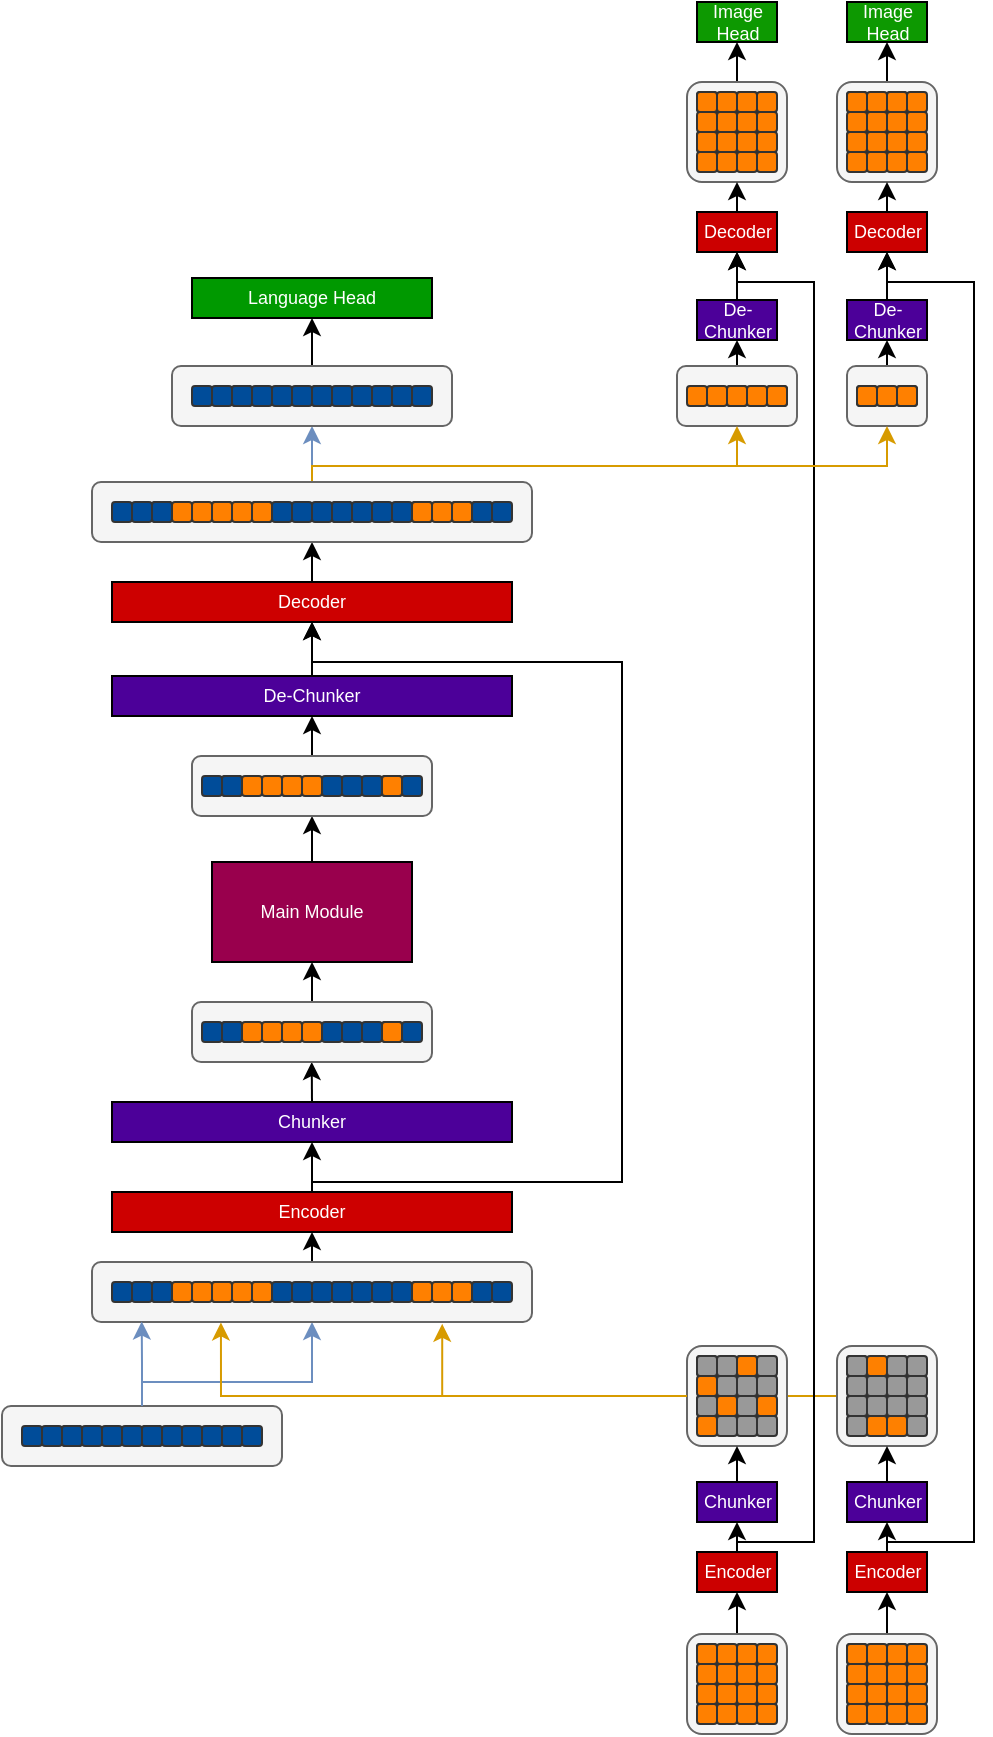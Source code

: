 <mxfile version="28.0.6">
  <diagram name="Seite-1" id="4zwsVyWb5rbw2ARTu8vO">
    <mxGraphModel dx="1720" dy="1235" grid="1" gridSize="10" guides="1" tooltips="1" connect="1" arrows="1" fold="1" page="1" pageScale="1" pageWidth="827" pageHeight="1169" math="0" shadow="0">
      <root>
        <mxCell id="0" />
        <mxCell id="1" parent="0" />
        <mxCell id="fvMMpbKKGiped4RriF79-535" style="edgeStyle=orthogonalEdgeStyle;rounded=0;orthogonalLoop=1;jettySize=auto;html=1;exitX=0.5;exitY=0;exitDx=0;exitDy=0;entryX=0.5;entryY=1;entryDx=0;entryDy=0;" edge="1" parent="1" source="fvMMpbKKGiped4RriF79-534" target="fvMMpbKKGiped4RriF79-439">
          <mxGeometry relative="1" as="geometry" />
        </mxCell>
        <mxCell id="fvMMpbKKGiped4RriF79-534" value="" style="rounded=1;whiteSpace=wrap;html=1;fillColor=#f5f5f5;fontColor=#333333;strokeColor=#666666;" vertex="1" parent="1">
          <mxGeometry x="587.5" y="362" width="40" height="30" as="geometry" />
        </mxCell>
        <mxCell id="fvMMpbKKGiped4RriF79-533" style="edgeStyle=orthogonalEdgeStyle;rounded=0;orthogonalLoop=1;jettySize=auto;html=1;exitX=0.5;exitY=0;exitDx=0;exitDy=0;entryX=0.5;entryY=1;entryDx=0;entryDy=0;" edge="1" parent="1" source="fvMMpbKKGiped4RriF79-532" target="fvMMpbKKGiped4RriF79-392">
          <mxGeometry relative="1" as="geometry" />
        </mxCell>
        <mxCell id="fvMMpbKKGiped4RriF79-532" value="" style="rounded=1;whiteSpace=wrap;html=1;fillColor=#f5f5f5;fontColor=#333333;strokeColor=#666666;" vertex="1" parent="1">
          <mxGeometry x="502.5" y="362" width="60" height="30" as="geometry" />
        </mxCell>
        <mxCell id="fvMMpbKKGiped4RriF79-345" style="edgeStyle=orthogonalEdgeStyle;rounded=0;orthogonalLoop=1;jettySize=auto;html=1;exitX=0;exitY=0.5;exitDx=0;exitDy=0;entryX=0.796;entryY=1.031;entryDx=0;entryDy=0;entryPerimeter=0;fillColor=#ffe6cc;strokeColor=#d79b00;" edge="1" parent="1" source="fvMMpbKKGiped4RriF79-295" target="fvMMpbKKGiped4RriF79-136">
          <mxGeometry relative="1" as="geometry" />
        </mxCell>
        <mxCell id="fvMMpbKKGiped4RriF79-294" value="" style="rounded=1;whiteSpace=wrap;html=1;fillColor=#f5f5f5;fontColor=#333333;strokeColor=#666666;" vertex="1" parent="1">
          <mxGeometry x="507.5" y="852" width="50" height="50" as="geometry" />
        </mxCell>
        <mxCell id="fvMMpbKKGiped4RriF79-342" style="edgeStyle=orthogonalEdgeStyle;rounded=0;orthogonalLoop=1;jettySize=auto;html=1;exitX=0.5;exitY=0;exitDx=0;exitDy=0;entryX=0.5;entryY=1;entryDx=0;entryDy=0;" edge="1" parent="1" source="fvMMpbKKGiped4RriF79-138" target="fvMMpbKKGiped4RriF79-67">
          <mxGeometry relative="1" as="geometry">
            <mxPoint x="532.5" y="990.0" as="targetPoint" />
          </mxGeometry>
        </mxCell>
        <mxCell id="fvMMpbKKGiped4RriF79-138" value="" style="rounded=1;whiteSpace=wrap;html=1;fillColor=#f5f5f5;fontColor=#333333;strokeColor=#666666;" vertex="1" parent="1">
          <mxGeometry x="507.5" y="996" width="50" height="50" as="geometry" />
        </mxCell>
        <mxCell id="fvMMpbKKGiped4RriF79-292" style="edgeStyle=orthogonalEdgeStyle;rounded=0;orthogonalLoop=1;jettySize=auto;html=1;exitX=0.5;exitY=0;exitDx=0;exitDy=0;entryX=0.5;entryY=1;entryDx=0;entryDy=0;fillColor=#dae8fc;strokeColor=#6c8ebf;" edge="1" parent="1" source="fvMMpbKKGiped4RriF79-137" target="fvMMpbKKGiped4RriF79-136">
          <mxGeometry relative="1" as="geometry">
            <Array as="points">
              <mxPoint x="235" y="870" />
              <mxPoint x="320" y="870" />
            </Array>
          </mxGeometry>
        </mxCell>
        <mxCell id="fvMMpbKKGiped4RriF79-137" value="" style="rounded=1;whiteSpace=wrap;html=1;fillColor=#f5f5f5;fontColor=#333333;strokeColor=#666666;" vertex="1" parent="1">
          <mxGeometry x="165" y="882" width="140" height="30" as="geometry" />
        </mxCell>
        <mxCell id="fvMMpbKKGiped4RriF79-228" style="edgeStyle=orthogonalEdgeStyle;rounded=0;orthogonalLoop=1;jettySize=auto;html=1;exitX=0.5;exitY=0;exitDx=0;exitDy=0;entryX=0.5;entryY=1;entryDx=0;entryDy=0;" edge="1" parent="1" source="fvMMpbKKGiped4RriF79-136" target="fvMMpbKKGiped4RriF79-227">
          <mxGeometry relative="1" as="geometry" />
        </mxCell>
        <mxCell id="fvMMpbKKGiped4RriF79-136" value="" style="rounded=1;whiteSpace=wrap;html=1;fillColor=#f5f5f5;fontColor=#333333;strokeColor=#666666;" vertex="1" parent="1">
          <mxGeometry x="210" y="810" width="220" height="30" as="geometry" />
        </mxCell>
        <mxCell id="fvMMpbKKGiped4RriF79-1" value="" style="rounded=1;whiteSpace=wrap;html=1;fillColor=#004C99;strokeColor=#333333;" vertex="1" parent="1">
          <mxGeometry x="175" y="892" width="10" height="10" as="geometry" />
        </mxCell>
        <mxCell id="fvMMpbKKGiped4RriF79-2" value="" style="rounded=1;whiteSpace=wrap;html=1;fillColor=#004C99;strokeColor=#333333;" vertex="1" parent="1">
          <mxGeometry x="185" y="892" width="10" height="10" as="geometry" />
        </mxCell>
        <mxCell id="fvMMpbKKGiped4RriF79-3" value="" style="rounded=1;whiteSpace=wrap;html=1;fillColor=#004C99;strokeColor=#333333;" vertex="1" parent="1">
          <mxGeometry x="195" y="892" width="10" height="10" as="geometry" />
        </mxCell>
        <mxCell id="fvMMpbKKGiped4RriF79-4" value="" style="rounded=1;whiteSpace=wrap;html=1;fillColor=#004C99;strokeColor=#333333;" vertex="1" parent="1">
          <mxGeometry x="195" y="892" width="10" height="10" as="geometry" />
        </mxCell>
        <mxCell id="fvMMpbKKGiped4RriF79-5" value="" style="rounded=1;whiteSpace=wrap;html=1;fillColor=#004C99;strokeColor=#333333;" vertex="1" parent="1">
          <mxGeometry x="205" y="892" width="10" height="10" as="geometry" />
        </mxCell>
        <mxCell id="fvMMpbKKGiped4RriF79-6" value="" style="rounded=1;whiteSpace=wrap;html=1;fillColor=#004C99;strokeColor=#333333;" vertex="1" parent="1">
          <mxGeometry x="215" y="892" width="10" height="10" as="geometry" />
        </mxCell>
        <mxCell id="fvMMpbKKGiped4RriF79-7" value="" style="rounded=1;whiteSpace=wrap;html=1;fillColor=#004C99;strokeColor=#333333;" vertex="1" parent="1">
          <mxGeometry x="225" y="892" width="10" height="10" as="geometry" />
        </mxCell>
        <mxCell id="fvMMpbKKGiped4RriF79-8" value="" style="rounded=1;whiteSpace=wrap;html=1;fillColor=#004C99;strokeColor=#333333;" vertex="1" parent="1">
          <mxGeometry x="235" y="892" width="10" height="10" as="geometry" />
        </mxCell>
        <mxCell id="fvMMpbKKGiped4RriF79-9" value="" style="rounded=1;whiteSpace=wrap;html=1;fillColor=#004C99;strokeColor=#333333;" vertex="1" parent="1">
          <mxGeometry x="235" y="892" width="10" height="10" as="geometry" />
        </mxCell>
        <mxCell id="fvMMpbKKGiped4RriF79-10" value="" style="rounded=1;whiteSpace=wrap;html=1;fillColor=#004C99;strokeColor=#333333;" vertex="1" parent="1">
          <mxGeometry x="245" y="892" width="10" height="10" as="geometry" />
        </mxCell>
        <mxCell id="fvMMpbKKGiped4RriF79-11" value="" style="rounded=1;whiteSpace=wrap;html=1;fillColor=#004C99;strokeColor=#333333;" vertex="1" parent="1">
          <mxGeometry x="255" y="892" width="10" height="10" as="geometry" />
        </mxCell>
        <mxCell id="fvMMpbKKGiped4RriF79-12" value="" style="rounded=1;whiteSpace=wrap;html=1;fillColor=#004C99;strokeColor=#333333;" vertex="1" parent="1">
          <mxGeometry x="265" y="892" width="10" height="10" as="geometry" />
        </mxCell>
        <mxCell id="fvMMpbKKGiped4RriF79-13" value="" style="rounded=1;whiteSpace=wrap;html=1;fillColor=#004C99;strokeColor=#333333;" vertex="1" parent="1">
          <mxGeometry x="275" y="892" width="10" height="10" as="geometry" />
        </mxCell>
        <mxCell id="fvMMpbKKGiped4RriF79-14" value="" style="rounded=1;whiteSpace=wrap;html=1;fillColor=#004C99;strokeColor=#333333;" vertex="1" parent="1">
          <mxGeometry x="275" y="892" width="10" height="10" as="geometry" />
        </mxCell>
        <mxCell id="fvMMpbKKGiped4RriF79-15" value="" style="rounded=1;whiteSpace=wrap;html=1;fillColor=#004C99;strokeColor=#333333;" vertex="1" parent="1">
          <mxGeometry x="285" y="892" width="10" height="10" as="geometry" />
        </mxCell>
        <mxCell id="fvMMpbKKGiped4RriF79-47" value="" style="rounded=1;whiteSpace=wrap;html=1;fillColor=#FF8000;strokeColor=#333333;" vertex="1" parent="1">
          <mxGeometry x="512.5" y="1031" width="10" height="10" as="geometry" />
        </mxCell>
        <mxCell id="fvMMpbKKGiped4RriF79-48" value="" style="rounded=1;whiteSpace=wrap;html=1;fillColor=#FF8000;strokeColor=#333333;" vertex="1" parent="1">
          <mxGeometry x="522.5" y="1031" width="10" height="10" as="geometry" />
        </mxCell>
        <mxCell id="fvMMpbKKGiped4RriF79-49" value="" style="rounded=1;whiteSpace=wrap;html=1;fillColor=#FF8000;strokeColor=#333333;" vertex="1" parent="1">
          <mxGeometry x="512.5" y="1021" width="10" height="10" as="geometry" />
        </mxCell>
        <mxCell id="fvMMpbKKGiped4RriF79-50" value="" style="rounded=1;whiteSpace=wrap;html=1;fillColor=#FF8000;strokeColor=#333333;" vertex="1" parent="1">
          <mxGeometry x="512.5" y="1021" width="10" height="10" as="geometry" />
        </mxCell>
        <mxCell id="fvMMpbKKGiped4RriF79-51" value="" style="rounded=1;whiteSpace=wrap;html=1;fillColor=#FF8000;strokeColor=#333333;" vertex="1" parent="1">
          <mxGeometry x="522.5" y="1021" width="10" height="10" as="geometry" />
        </mxCell>
        <mxCell id="fvMMpbKKGiped4RriF79-52" value="" style="rounded=1;whiteSpace=wrap;html=1;fillColor=#FF8000;strokeColor=#333333;" vertex="1" parent="1">
          <mxGeometry x="532.5" y="1031" width="10" height="10" as="geometry" />
        </mxCell>
        <mxCell id="fvMMpbKKGiped4RriF79-53" value="" style="rounded=1;whiteSpace=wrap;html=1;fillColor=#FF8000;strokeColor=#333333;" vertex="1" parent="1">
          <mxGeometry x="542.5" y="1031" width="10" height="10" as="geometry" />
        </mxCell>
        <mxCell id="fvMMpbKKGiped4RriF79-54" value="" style="rounded=1;whiteSpace=wrap;html=1;fillColor=#FF8000;strokeColor=#333333;" vertex="1" parent="1">
          <mxGeometry x="532.5" y="1021" width="10" height="10" as="geometry" />
        </mxCell>
        <mxCell id="fvMMpbKKGiped4RriF79-55" value="" style="rounded=1;whiteSpace=wrap;html=1;fillColor=#FF8000;strokeColor=#333333;" vertex="1" parent="1">
          <mxGeometry x="532.5" y="1021" width="10" height="10" as="geometry" />
        </mxCell>
        <mxCell id="fvMMpbKKGiped4RriF79-56" value="" style="rounded=1;whiteSpace=wrap;html=1;fillColor=#FF8000;strokeColor=#333333;" vertex="1" parent="1">
          <mxGeometry x="542.5" y="1021" width="10" height="10" as="geometry" />
        </mxCell>
        <mxCell id="fvMMpbKKGiped4RriF79-57" value="" style="rounded=1;whiteSpace=wrap;html=1;fillColor=#FF8000;strokeColor=#333333;" vertex="1" parent="1">
          <mxGeometry x="512.5" y="1011" width="10" height="10" as="geometry" />
        </mxCell>
        <mxCell id="fvMMpbKKGiped4RriF79-58" value="" style="rounded=1;whiteSpace=wrap;html=1;fillColor=#FF8000;strokeColor=#333333;" vertex="1" parent="1">
          <mxGeometry x="522.5" y="1011" width="10" height="10" as="geometry" />
        </mxCell>
        <mxCell id="fvMMpbKKGiped4RriF79-59" value="" style="rounded=1;whiteSpace=wrap;html=1;fillColor=#FF8000;strokeColor=#333333;" vertex="1" parent="1">
          <mxGeometry x="512.5" y="1001" width="10" height="10" as="geometry" />
        </mxCell>
        <mxCell id="fvMMpbKKGiped4RriF79-60" value="" style="rounded=1;whiteSpace=wrap;html=1;fillColor=#FF8000;strokeColor=#333333;" vertex="1" parent="1">
          <mxGeometry x="512.5" y="1001" width="10" height="10" as="geometry" />
        </mxCell>
        <mxCell id="fvMMpbKKGiped4RriF79-61" value="" style="rounded=1;whiteSpace=wrap;html=1;fillColor=#FF8000;strokeColor=#333333;" vertex="1" parent="1">
          <mxGeometry x="522.5" y="1001" width="10" height="10" as="geometry" />
        </mxCell>
        <mxCell id="fvMMpbKKGiped4RriF79-62" value="" style="rounded=1;whiteSpace=wrap;html=1;fillColor=#FF8000;strokeColor=#333333;" vertex="1" parent="1">
          <mxGeometry x="532.5" y="1011" width="10" height="10" as="geometry" />
        </mxCell>
        <mxCell id="fvMMpbKKGiped4RriF79-63" value="" style="rounded=1;whiteSpace=wrap;html=1;fillColor=#FF8000;strokeColor=#333333;" vertex="1" parent="1">
          <mxGeometry x="542.5" y="1011" width="10" height="10" as="geometry" />
        </mxCell>
        <mxCell id="fvMMpbKKGiped4RriF79-64" value="" style="rounded=1;whiteSpace=wrap;html=1;fillColor=#FF8000;strokeColor=#333333;" vertex="1" parent="1">
          <mxGeometry x="532.5" y="1001" width="10" height="10" as="geometry" />
        </mxCell>
        <mxCell id="fvMMpbKKGiped4RriF79-65" value="" style="rounded=1;whiteSpace=wrap;html=1;fillColor=#FF8000;strokeColor=#333333;" vertex="1" parent="1">
          <mxGeometry x="532.5" y="1001" width="10" height="10" as="geometry" />
        </mxCell>
        <mxCell id="fvMMpbKKGiped4RriF79-66" value="" style="rounded=1;whiteSpace=wrap;html=1;fillColor=#FF8000;strokeColor=#333333;" vertex="1" parent="1">
          <mxGeometry x="542.5" y="1001" width="10" height="10" as="geometry" />
        </mxCell>
        <mxCell id="fvMMpbKKGiped4RriF79-225" style="edgeStyle=orthogonalEdgeStyle;rounded=0;orthogonalLoop=1;jettySize=auto;html=1;exitX=0.5;exitY=0;exitDx=0;exitDy=0;entryX=0.5;entryY=1;entryDx=0;entryDy=0;" edge="1" parent="1" source="fvMMpbKKGiped4RriF79-67" target="fvMMpbKKGiped4RriF79-222">
          <mxGeometry relative="1" as="geometry" />
        </mxCell>
        <mxCell id="fvMMpbKKGiped4RriF79-446" style="edgeStyle=orthogonalEdgeStyle;rounded=0;orthogonalLoop=1;jettySize=auto;html=1;exitX=0.5;exitY=0;exitDx=0;exitDy=0;entryX=0.5;entryY=1;entryDx=0;entryDy=0;" edge="1" parent="1" source="fvMMpbKKGiped4RriF79-67" target="fvMMpbKKGiped4RriF79-370">
          <mxGeometry relative="1" as="geometry">
            <Array as="points">
              <mxPoint x="532" y="950" />
              <mxPoint x="571" y="950" />
              <mxPoint x="571" y="320" />
              <mxPoint x="532" y="320" />
            </Array>
          </mxGeometry>
        </mxCell>
        <mxCell id="fvMMpbKKGiped4RriF79-67" value="Encoder" style="rounded=0;whiteSpace=wrap;html=1;fontSize=9;fillColor=#CC0000;strokeColor=#000000;fontColor=#FFFFFF;" vertex="1" parent="1">
          <mxGeometry x="512.5" y="955" width="40" height="20" as="geometry" />
        </mxCell>
        <mxCell id="fvMMpbKKGiped4RriF79-89" value="" style="rounded=1;whiteSpace=wrap;html=1;fillColor=#FF8000;strokeColor=#333333;" vertex="1" parent="1">
          <mxGeometry x="512.5" y="887" width="10" height="10" as="geometry" />
        </mxCell>
        <mxCell id="fvMMpbKKGiped4RriF79-90" value="" style="rounded=1;whiteSpace=wrap;html=1;fillColor=#999999;strokeColor=#333333;fontColor=#333333;" vertex="1" parent="1">
          <mxGeometry x="522.5" y="887" width="10" height="10" as="geometry" />
        </mxCell>
        <mxCell id="fvMMpbKKGiped4RriF79-91" value="" style="rounded=1;whiteSpace=wrap;html=1;fillColor=#ffe6cc;strokeColor=#333333;" vertex="1" parent="1">
          <mxGeometry x="512.5" y="877" width="10" height="10" as="geometry" />
        </mxCell>
        <mxCell id="fvMMpbKKGiped4RriF79-92" value="" style="rounded=1;whiteSpace=wrap;html=1;fillColor=#999999;strokeColor=#333333;fontColor=#333333;" vertex="1" parent="1">
          <mxGeometry x="512.5" y="877" width="10" height="10" as="geometry" />
        </mxCell>
        <mxCell id="fvMMpbKKGiped4RriF79-93" value="" style="rounded=1;whiteSpace=wrap;html=1;fillColor=#FF8000;strokeColor=#333333;" vertex="1" parent="1">
          <mxGeometry x="522.5" y="877" width="10" height="10" as="geometry" />
        </mxCell>
        <mxCell id="fvMMpbKKGiped4RriF79-94" value="" style="rounded=1;whiteSpace=wrap;html=1;fillColor=#999999;strokeColor=#333333;fontColor=#333333;" vertex="1" parent="1">
          <mxGeometry x="532.5" y="887" width="10" height="10" as="geometry" />
        </mxCell>
        <mxCell id="fvMMpbKKGiped4RriF79-95" value="" style="rounded=1;whiteSpace=wrap;html=1;fillColor=#999999;strokeColor=#333333;fontColor=#333333;" vertex="1" parent="1">
          <mxGeometry x="542.5" y="887" width="10" height="10" as="geometry" />
        </mxCell>
        <mxCell id="fvMMpbKKGiped4RriF79-96" value="" style="rounded=1;whiteSpace=wrap;html=1;fillColor=#ffe6cc;strokeColor=#333333;" vertex="1" parent="1">
          <mxGeometry x="532.5" y="877" width="10" height="10" as="geometry" />
        </mxCell>
        <mxCell id="fvMMpbKKGiped4RriF79-97" value="" style="rounded=1;whiteSpace=wrap;html=1;fillColor=#999999;strokeColor=#333333;fontColor=#333333;" vertex="1" parent="1">
          <mxGeometry x="532.5" y="877" width="10" height="10" as="geometry" />
        </mxCell>
        <mxCell id="fvMMpbKKGiped4RriF79-98" value="" style="rounded=1;whiteSpace=wrap;html=1;fillColor=#FF8000;strokeColor=#333333;" vertex="1" parent="1">
          <mxGeometry x="542.5" y="877" width="10" height="10" as="geometry" />
        </mxCell>
        <mxCell id="fvMMpbKKGiped4RriF79-99" value="" style="rounded=1;whiteSpace=wrap;html=1;fillColor=#FF8000;strokeColor=#333333;" vertex="1" parent="1">
          <mxGeometry x="512.5" y="867" width="10" height="10" as="geometry" />
        </mxCell>
        <mxCell id="fvMMpbKKGiped4RriF79-100" value="" style="rounded=1;whiteSpace=wrap;html=1;fillColor=#999999;strokeColor=#333333;fontColor=#333333;" vertex="1" parent="1">
          <mxGeometry x="522.5" y="867" width="10" height="10" as="geometry" />
        </mxCell>
        <mxCell id="fvMMpbKKGiped4RriF79-101" value="" style="rounded=1;whiteSpace=wrap;html=1;fillColor=#f5f5f5;strokeColor=#333333;fontColor=#333333;" vertex="1" parent="1">
          <mxGeometry x="512.5" y="857" width="10" height="10" as="geometry" />
        </mxCell>
        <mxCell id="fvMMpbKKGiped4RriF79-102" value="" style="rounded=1;whiteSpace=wrap;html=1;fillColor=#999999;strokeColor=#333333;fontColor=#333333;" vertex="1" parent="1">
          <mxGeometry x="512.5" y="857" width="10" height="10" as="geometry" />
        </mxCell>
        <mxCell id="fvMMpbKKGiped4RriF79-103" value="" style="rounded=1;whiteSpace=wrap;html=1;fillColor=#999999;strokeColor=#333333;fontColor=#333333;" vertex="1" parent="1">
          <mxGeometry x="522.5" y="857" width="10" height="10" as="geometry" />
        </mxCell>
        <mxCell id="fvMMpbKKGiped4RriF79-104" value="" style="rounded=1;whiteSpace=wrap;html=1;fillColor=#999999;strokeColor=#333333;fontColor=#333333;" vertex="1" parent="1">
          <mxGeometry x="532.5" y="867" width="10" height="10" as="geometry" />
        </mxCell>
        <mxCell id="fvMMpbKKGiped4RriF79-105" value="" style="rounded=1;whiteSpace=wrap;html=1;fillColor=#999999;strokeColor=#333333;fontColor=#333333;" vertex="1" parent="1">
          <mxGeometry x="542.5" y="867" width="10" height="10" as="geometry" />
        </mxCell>
        <mxCell id="fvMMpbKKGiped4RriF79-106" value="" style="rounded=1;whiteSpace=wrap;html=1;fillColor=#ffe6cc;strokeColor=#333333;" vertex="1" parent="1">
          <mxGeometry x="532.5" y="857" width="10" height="10" as="geometry" />
        </mxCell>
        <mxCell id="fvMMpbKKGiped4RriF79-107" value="" style="rounded=1;whiteSpace=wrap;html=1;fillColor=#FF8000;strokeColor=#333333;" vertex="1" parent="1">
          <mxGeometry x="532.5" y="857" width="10" height="10" as="geometry" />
        </mxCell>
        <mxCell id="fvMMpbKKGiped4RriF79-108" value="" style="rounded=1;whiteSpace=wrap;html=1;fillColor=#999999;strokeColor=#333333;fontColor=#333333;" vertex="1" parent="1">
          <mxGeometry x="542.5" y="857" width="10" height="10" as="geometry" />
        </mxCell>
        <mxCell id="fvMMpbKKGiped4RriF79-109" value="" style="rounded=1;whiteSpace=wrap;html=1;fillColor=#004C99;strokeColor=#333333;" vertex="1" parent="1">
          <mxGeometry x="220" y="820" width="10" height="10" as="geometry" />
        </mxCell>
        <mxCell id="fvMMpbKKGiped4RriF79-110" value="" style="rounded=1;whiteSpace=wrap;html=1;fillColor=#004C99;strokeColor=#333333;" vertex="1" parent="1">
          <mxGeometry x="230" y="820" width="10" height="10" as="geometry" />
        </mxCell>
        <mxCell id="fvMMpbKKGiped4RriF79-111" value="" style="rounded=1;whiteSpace=wrap;html=1;fillColor=#004C99;strokeColor=#333333;" vertex="1" parent="1">
          <mxGeometry x="240" y="820" width="10" height="10" as="geometry" />
        </mxCell>
        <mxCell id="fvMMpbKKGiped4RriF79-112" value="" style="rounded=1;whiteSpace=wrap;html=1;fillColor=#004C99;strokeColor=#333333;" vertex="1" parent="1">
          <mxGeometry x="240" y="820" width="10" height="10" as="geometry" />
        </mxCell>
        <mxCell id="fvMMpbKKGiped4RriF79-124" value="" style="rounded=1;whiteSpace=wrap;html=1;fillColor=#FF8000;strokeColor=#333333;" vertex="1" parent="1">
          <mxGeometry x="250" y="820" width="10" height="10" as="geometry" />
        </mxCell>
        <mxCell id="fvMMpbKKGiped4RriF79-125" value="" style="rounded=1;whiteSpace=wrap;html=1;fillColor=#FF8000;strokeColor=#333333;" vertex="1" parent="1">
          <mxGeometry x="260" y="820" width="10" height="10" as="geometry" />
        </mxCell>
        <mxCell id="fvMMpbKKGiped4RriF79-126" value="" style="rounded=1;whiteSpace=wrap;html=1;fillColor=#FF8000;strokeColor=#333333;" vertex="1" parent="1">
          <mxGeometry x="270" y="820" width="10" height="10" as="geometry" />
        </mxCell>
        <mxCell id="fvMMpbKKGiped4RriF79-127" value="" style="rounded=1;whiteSpace=wrap;html=1;fillColor=#FF8000;strokeColor=#333333;" vertex="1" parent="1">
          <mxGeometry x="270" y="820" width="10" height="10" as="geometry" />
        </mxCell>
        <mxCell id="fvMMpbKKGiped4RriF79-128" value="" style="rounded=1;whiteSpace=wrap;html=1;fillColor=#FF8000;strokeColor=#333333;" vertex="1" parent="1">
          <mxGeometry x="280" y="820" width="10" height="10" as="geometry" />
        </mxCell>
        <mxCell id="fvMMpbKKGiped4RriF79-129" value="" style="rounded=1;whiteSpace=wrap;html=1;fillColor=#FF8000;strokeColor=#333333;" vertex="1" parent="1">
          <mxGeometry x="290" y="820" width="10" height="10" as="geometry" />
        </mxCell>
        <mxCell id="fvMMpbKKGiped4RriF79-130" value="" style="rounded=1;whiteSpace=wrap;html=1;fillColor=#FF8000;strokeColor=#333333;" vertex="1" parent="1">
          <mxGeometry x="290" y="820" width="10" height="10" as="geometry" />
        </mxCell>
        <mxCell id="fvMMpbKKGiped4RriF79-113" value="" style="rounded=1;whiteSpace=wrap;html=1;fillColor=#004C99;strokeColor=#333333;" vertex="1" parent="1">
          <mxGeometry x="300" y="820" width="10" height="10" as="geometry" />
        </mxCell>
        <mxCell id="fvMMpbKKGiped4RriF79-114" value="" style="rounded=1;whiteSpace=wrap;html=1;fillColor=#004C99;strokeColor=#333333;" vertex="1" parent="1">
          <mxGeometry x="310" y="820" width="10" height="10" as="geometry" />
        </mxCell>
        <mxCell id="fvMMpbKKGiped4RriF79-115" value="" style="rounded=1;whiteSpace=wrap;html=1;fillColor=#004C99;strokeColor=#333333;" vertex="1" parent="1">
          <mxGeometry x="320" y="820" width="10" height="10" as="geometry" />
        </mxCell>
        <mxCell id="fvMMpbKKGiped4RriF79-116" value="" style="rounded=1;whiteSpace=wrap;html=1;fillColor=#004C99;strokeColor=#333333;" vertex="1" parent="1">
          <mxGeometry x="330" y="820" width="10" height="10" as="geometry" />
        </mxCell>
        <mxCell id="fvMMpbKKGiped4RriF79-117" value="" style="rounded=1;whiteSpace=wrap;html=1;fillColor=#004C99;strokeColor=#333333;" vertex="1" parent="1">
          <mxGeometry x="330" y="820" width="10" height="10" as="geometry" />
        </mxCell>
        <mxCell id="fvMMpbKKGiped4RriF79-118" value="" style="rounded=1;whiteSpace=wrap;html=1;fillColor=#004C99;strokeColor=#333333;" vertex="1" parent="1">
          <mxGeometry x="340" y="820" width="10" height="10" as="geometry" />
        </mxCell>
        <mxCell id="fvMMpbKKGiped4RriF79-119" value="" style="rounded=1;whiteSpace=wrap;html=1;fillColor=#004C99;strokeColor=#333333;" vertex="1" parent="1">
          <mxGeometry x="350" y="820" width="10" height="10" as="geometry" />
        </mxCell>
        <mxCell id="fvMMpbKKGiped4RriF79-120" value="" style="rounded=1;whiteSpace=wrap;html=1;fillColor=#004C99;strokeColor=#333333;" vertex="1" parent="1">
          <mxGeometry x="360" y="820" width="10" height="10" as="geometry" />
        </mxCell>
        <mxCell id="fvMMpbKKGiped4RriF79-121" value="" style="rounded=1;whiteSpace=wrap;html=1;fillColor=#004C99;strokeColor=#333333;" vertex="1" parent="1">
          <mxGeometry x="400" y="820" width="10" height="10" as="geometry" />
        </mxCell>
        <mxCell id="fvMMpbKKGiped4RriF79-122" value="" style="rounded=1;whiteSpace=wrap;html=1;fillColor=#004C99;strokeColor=#333333;" vertex="1" parent="1">
          <mxGeometry x="400" y="820" width="10" height="10" as="geometry" />
        </mxCell>
        <mxCell id="fvMMpbKKGiped4RriF79-123" value="" style="rounded=1;whiteSpace=wrap;html=1;fillColor=#004C99;strokeColor=#333333;" vertex="1" parent="1">
          <mxGeometry x="410" y="820" width="10" height="10" as="geometry" />
        </mxCell>
        <mxCell id="fvMMpbKKGiped4RriF79-131" value="" style="rounded=1;whiteSpace=wrap;html=1;fillColor=#FF8000;strokeColor=#333333;" vertex="1" parent="1">
          <mxGeometry x="370" y="820" width="10" height="10" as="geometry" />
        </mxCell>
        <mxCell id="fvMMpbKKGiped4RriF79-132" value="" style="rounded=1;whiteSpace=wrap;html=1;fillColor=#FF8000;strokeColor=#333333;" vertex="1" parent="1">
          <mxGeometry x="370" y="820" width="10" height="10" as="geometry" />
        </mxCell>
        <mxCell id="fvMMpbKKGiped4RriF79-133" value="" style="rounded=1;whiteSpace=wrap;html=1;fillColor=#FF8000;strokeColor=#333333;" vertex="1" parent="1">
          <mxGeometry x="380" y="820" width="10" height="10" as="geometry" />
        </mxCell>
        <mxCell id="fvMMpbKKGiped4RriF79-134" value="" style="rounded=1;whiteSpace=wrap;html=1;fillColor=#FF8000;strokeColor=#333333;" vertex="1" parent="1">
          <mxGeometry x="390" y="820" width="10" height="10" as="geometry" />
        </mxCell>
        <mxCell id="fvMMpbKKGiped4RriF79-135" value="" style="rounded=1;whiteSpace=wrap;html=1;fillColor=#FF8000;strokeColor=#333333;" vertex="1" parent="1">
          <mxGeometry x="390" y="820" width="10" height="10" as="geometry" />
        </mxCell>
        <mxCell id="fvMMpbKKGiped4RriF79-143" style="edgeStyle=orthogonalEdgeStyle;rounded=0;orthogonalLoop=1;jettySize=auto;html=1;exitX=0.5;exitY=0;exitDx=0;exitDy=0;" edge="1" parent="1" source="fvMMpbKKGiped4RriF79-139">
          <mxGeometry relative="1" as="geometry">
            <mxPoint x="319.87" y="710" as="targetPoint" />
          </mxGeometry>
        </mxCell>
        <mxCell id="fvMMpbKKGiped4RriF79-139" value="Chunker" style="rounded=0;whiteSpace=wrap;html=1;fontSize=9;fillColor=#4C0099;strokeColor=#000000;fontColor=#FFFFFF;" vertex="1" parent="1">
          <mxGeometry x="220" y="730" width="200" height="20" as="geometry" />
        </mxCell>
        <mxCell id="fvMMpbKKGiped4RriF79-140" style="edgeStyle=orthogonalEdgeStyle;rounded=0;orthogonalLoop=1;jettySize=auto;html=1;exitX=0.5;exitY=0;exitDx=0;exitDy=0;entryX=0.113;entryY=0.993;entryDx=0;entryDy=0;entryPerimeter=0;fillColor=#dae8fc;strokeColor=#6c8ebf;" edge="1" parent="1" source="fvMMpbKKGiped4RriF79-137" target="fvMMpbKKGiped4RriF79-136">
          <mxGeometry relative="1" as="geometry" />
        </mxCell>
        <mxCell id="fvMMpbKKGiped4RriF79-173" style="edgeStyle=orthogonalEdgeStyle;rounded=0;orthogonalLoop=1;jettySize=auto;html=1;exitX=0.5;exitY=0;exitDx=0;exitDy=0;entryX=0.5;entryY=1;entryDx=0;entryDy=0;" edge="1" parent="1" source="fvMMpbKKGiped4RriF79-144" target="fvMMpbKKGiped4RriF79-172">
          <mxGeometry relative="1" as="geometry" />
        </mxCell>
        <mxCell id="fvMMpbKKGiped4RriF79-144" value="" style="rounded=1;whiteSpace=wrap;html=1;fillColor=#f5f5f5;fontColor=#333333;strokeColor=#666666;" vertex="1" parent="1">
          <mxGeometry x="260" y="680" width="120" height="30" as="geometry" />
        </mxCell>
        <mxCell id="fvMMpbKKGiped4RriF79-146" value="" style="rounded=1;whiteSpace=wrap;html=1;fillColor=#004C99;strokeColor=#333333;" vertex="1" parent="1">
          <mxGeometry x="265" y="690" width="10" height="10" as="geometry" />
        </mxCell>
        <mxCell id="fvMMpbKKGiped4RriF79-147" value="" style="rounded=1;whiteSpace=wrap;html=1;fillColor=#004C99;strokeColor=#333333;" vertex="1" parent="1">
          <mxGeometry x="275" y="690" width="10" height="10" as="geometry" />
        </mxCell>
        <mxCell id="fvMMpbKKGiped4RriF79-148" value="" style="rounded=1;whiteSpace=wrap;html=1;fillColor=#004C99;strokeColor=#333333;" vertex="1" parent="1">
          <mxGeometry x="275" y="690" width="10" height="10" as="geometry" />
        </mxCell>
        <mxCell id="fvMMpbKKGiped4RriF79-149" value="" style="rounded=1;whiteSpace=wrap;html=1;fillColor=#FF8000;strokeColor=#333333;" vertex="1" parent="1">
          <mxGeometry x="285" y="690" width="10" height="10" as="geometry" />
        </mxCell>
        <mxCell id="fvMMpbKKGiped4RriF79-150" value="" style="rounded=1;whiteSpace=wrap;html=1;fillColor=#FF8000;strokeColor=#333333;" vertex="1" parent="1">
          <mxGeometry x="295" y="690" width="10" height="10" as="geometry" />
        </mxCell>
        <mxCell id="fvMMpbKKGiped4RriF79-151" value="" style="rounded=1;whiteSpace=wrap;html=1;fillColor=#FF8000;strokeColor=#333333;" vertex="1" parent="1">
          <mxGeometry x="305" y="690" width="10" height="10" as="geometry" />
        </mxCell>
        <mxCell id="fvMMpbKKGiped4RriF79-152" value="" style="rounded=1;whiteSpace=wrap;html=1;fillColor=#FF8000;strokeColor=#333333;" vertex="1" parent="1">
          <mxGeometry x="305" y="690" width="10" height="10" as="geometry" />
        </mxCell>
        <mxCell id="fvMMpbKKGiped4RriF79-153" value="" style="rounded=1;whiteSpace=wrap;html=1;fillColor=#FF8000;strokeColor=#333333;" vertex="1" parent="1">
          <mxGeometry x="315" y="690" width="10" height="10" as="geometry" />
        </mxCell>
        <mxCell id="fvMMpbKKGiped4RriF79-161" value="" style="rounded=1;whiteSpace=wrap;html=1;fillColor=#004C99;strokeColor=#333333;" vertex="1" parent="1">
          <mxGeometry x="325" y="690" width="10" height="10" as="geometry" />
        </mxCell>
        <mxCell id="fvMMpbKKGiped4RriF79-162" value="" style="rounded=1;whiteSpace=wrap;html=1;fillColor=#004C99;strokeColor=#333333;" vertex="1" parent="1">
          <mxGeometry x="335" y="690" width="10" height="10" as="geometry" />
        </mxCell>
        <mxCell id="fvMMpbKKGiped4RriF79-163" value="" style="rounded=1;whiteSpace=wrap;html=1;fillColor=#004C99;strokeColor=#333333;" vertex="1" parent="1">
          <mxGeometry x="345" y="690" width="10" height="10" as="geometry" />
        </mxCell>
        <mxCell id="fvMMpbKKGiped4RriF79-166" value="" style="rounded=1;whiteSpace=wrap;html=1;fillColor=#004C99;strokeColor=#333333;" vertex="1" parent="1">
          <mxGeometry x="365" y="690" width="10" height="10" as="geometry" />
        </mxCell>
        <mxCell id="fvMMpbKKGiped4RriF79-167" value="" style="rounded=1;whiteSpace=wrap;html=1;fillColor=#FF8000;strokeColor=#333333;" vertex="1" parent="1">
          <mxGeometry x="355" y="690" width="10" height="10" as="geometry" />
        </mxCell>
        <mxCell id="fvMMpbKKGiped4RriF79-168" value="" style="rounded=1;whiteSpace=wrap;html=1;fillColor=#FF8000;strokeColor=#333333;" vertex="1" parent="1">
          <mxGeometry x="355" y="690" width="10" height="10" as="geometry" />
        </mxCell>
        <mxCell id="fvMMpbKKGiped4RriF79-189" style="edgeStyle=orthogonalEdgeStyle;rounded=0;orthogonalLoop=1;jettySize=auto;html=1;exitX=0.5;exitY=0;exitDx=0;exitDy=0;entryX=0.5;entryY=1;entryDx=0;entryDy=0;" edge="1" parent="1" source="fvMMpbKKGiped4RriF79-172" target="fvMMpbKKGiped4RriF79-174">
          <mxGeometry relative="1" as="geometry">
            <mxPoint x="320" y="600" as="sourcePoint" />
          </mxGeometry>
        </mxCell>
        <mxCell id="fvMMpbKKGiped4RriF79-172" value="Main Module" style="rounded=0;whiteSpace=wrap;html=1;fontSize=9;fillColor=#99004D;strokeColor=#000000;fontColor=#FFFFFF;" vertex="1" parent="1">
          <mxGeometry x="270" y="610" width="100" height="50" as="geometry" />
        </mxCell>
        <mxCell id="fvMMpbKKGiped4RriF79-192" style="edgeStyle=orthogonalEdgeStyle;rounded=0;orthogonalLoop=1;jettySize=auto;html=1;exitX=0.5;exitY=0;exitDx=0;exitDy=0;entryX=0.5;entryY=1;entryDx=0;entryDy=0;" edge="1" parent="1" source="fvMMpbKKGiped4RriF79-174" target="fvMMpbKKGiped4RriF79-191">
          <mxGeometry relative="1" as="geometry" />
        </mxCell>
        <mxCell id="fvMMpbKKGiped4RriF79-174" value="" style="rounded=1;whiteSpace=wrap;html=1;fillColor=#f5f5f5;fontColor=#333333;strokeColor=#666666;" vertex="1" parent="1">
          <mxGeometry x="260" y="557" width="120" height="30" as="geometry" />
        </mxCell>
        <mxCell id="fvMMpbKKGiped4RriF79-175" value="" style="rounded=1;whiteSpace=wrap;html=1;fillColor=#004C99;strokeColor=#333333;" vertex="1" parent="1">
          <mxGeometry x="265" y="567" width="10" height="10" as="geometry" />
        </mxCell>
        <mxCell id="fvMMpbKKGiped4RriF79-176" value="" style="rounded=1;whiteSpace=wrap;html=1;fillColor=#004C99;strokeColor=#333333;" vertex="1" parent="1">
          <mxGeometry x="275" y="567" width="10" height="10" as="geometry" />
        </mxCell>
        <mxCell id="fvMMpbKKGiped4RriF79-177" value="" style="rounded=1;whiteSpace=wrap;html=1;fillColor=#004C99;strokeColor=#333333;" vertex="1" parent="1">
          <mxGeometry x="275" y="567" width="10" height="10" as="geometry" />
        </mxCell>
        <mxCell id="fvMMpbKKGiped4RriF79-178" value="" style="rounded=1;whiteSpace=wrap;html=1;fillColor=#FF8000;strokeColor=#333333;" vertex="1" parent="1">
          <mxGeometry x="285" y="567" width="10" height="10" as="geometry" />
        </mxCell>
        <mxCell id="fvMMpbKKGiped4RriF79-179" value="" style="rounded=1;whiteSpace=wrap;html=1;fillColor=#FF8000;strokeColor=#333333;" vertex="1" parent="1">
          <mxGeometry x="295" y="567" width="10" height="10" as="geometry" />
        </mxCell>
        <mxCell id="fvMMpbKKGiped4RriF79-180" value="" style="rounded=1;whiteSpace=wrap;html=1;fillColor=#FF8000;strokeColor=#333333;" vertex="1" parent="1">
          <mxGeometry x="305" y="567" width="10" height="10" as="geometry" />
        </mxCell>
        <mxCell id="fvMMpbKKGiped4RriF79-181" value="" style="rounded=1;whiteSpace=wrap;html=1;fillColor=#FF8000;strokeColor=#333333;" vertex="1" parent="1">
          <mxGeometry x="305" y="567" width="10" height="10" as="geometry" />
        </mxCell>
        <mxCell id="fvMMpbKKGiped4RriF79-182" value="" style="rounded=1;whiteSpace=wrap;html=1;fillColor=#FF8000;strokeColor=#333333;" vertex="1" parent="1">
          <mxGeometry x="315" y="567" width="10" height="10" as="geometry" />
        </mxCell>
        <mxCell id="fvMMpbKKGiped4RriF79-183" value="" style="rounded=1;whiteSpace=wrap;html=1;fillColor=#004C99;strokeColor=#333333;" vertex="1" parent="1">
          <mxGeometry x="325" y="567" width="10" height="10" as="geometry" />
        </mxCell>
        <mxCell id="fvMMpbKKGiped4RriF79-184" value="" style="rounded=1;whiteSpace=wrap;html=1;fillColor=#004C99;strokeColor=#333333;" vertex="1" parent="1">
          <mxGeometry x="335" y="567" width="10" height="10" as="geometry" />
        </mxCell>
        <mxCell id="fvMMpbKKGiped4RriF79-185" value="" style="rounded=1;whiteSpace=wrap;html=1;fillColor=#004C99;strokeColor=#333333;" vertex="1" parent="1">
          <mxGeometry x="345" y="567" width="10" height="10" as="geometry" />
        </mxCell>
        <mxCell id="fvMMpbKKGiped4RriF79-186" value="" style="rounded=1;whiteSpace=wrap;html=1;fillColor=#004C99;strokeColor=#333333;" vertex="1" parent="1">
          <mxGeometry x="365" y="567" width="10" height="10" as="geometry" />
        </mxCell>
        <mxCell id="fvMMpbKKGiped4RriF79-187" value="" style="rounded=1;whiteSpace=wrap;html=1;fillColor=#FF8000;strokeColor=#333333;" vertex="1" parent="1">
          <mxGeometry x="355" y="567" width="10" height="10" as="geometry" />
        </mxCell>
        <mxCell id="fvMMpbKKGiped4RriF79-188" value="" style="rounded=1;whiteSpace=wrap;html=1;fillColor=#FF8000;strokeColor=#333333;" vertex="1" parent="1">
          <mxGeometry x="355" y="567" width="10" height="10" as="geometry" />
        </mxCell>
        <mxCell id="fvMMpbKKGiped4RriF79-191" value="De-Chunker" style="rounded=0;whiteSpace=wrap;html=1;fontSize=9;fillColor=#4C0099;strokeColor=#000000;fontColor=#FFFFFF;" vertex="1" parent="1">
          <mxGeometry x="220" y="517" width="200" height="20" as="geometry" />
        </mxCell>
        <mxCell id="fvMMpbKKGiped4RriF79-231" style="edgeStyle=orthogonalEdgeStyle;rounded=0;orthogonalLoop=1;jettySize=auto;html=1;exitX=0.5;exitY=0;exitDx=0;exitDy=0;entryX=0.5;entryY=1;entryDx=0;entryDy=0;" edge="1" parent="1" source="fvMMpbKKGiped4RriF79-191" target="fvMMpbKKGiped4RriF79-230">
          <mxGeometry relative="1" as="geometry">
            <mxPoint x="320" y="467" as="sourcePoint" />
          </mxGeometry>
        </mxCell>
        <mxCell id="fvMMpbKKGiped4RriF79-340" style="edgeStyle=orthogonalEdgeStyle;rounded=0;orthogonalLoop=1;jettySize=auto;html=1;exitX=0.5;exitY=0;exitDx=0;exitDy=0;entryX=0.5;entryY=1;entryDx=0;entryDy=0;" edge="1" parent="1" source="fvMMpbKKGiped4RriF79-222" target="fvMMpbKKGiped4RriF79-294">
          <mxGeometry relative="1" as="geometry" />
        </mxCell>
        <mxCell id="fvMMpbKKGiped4RriF79-222" value="Chunker" style="rounded=0;whiteSpace=wrap;html=1;fontSize=9;fillColor=#4C0099;strokeColor=#000000;fontColor=#FFFFFF;" vertex="1" parent="1">
          <mxGeometry x="512.5" y="920" width="40" height="20" as="geometry" />
        </mxCell>
        <mxCell id="fvMMpbKKGiped4RriF79-229" style="edgeStyle=orthogonalEdgeStyle;rounded=0;orthogonalLoop=1;jettySize=auto;html=1;exitX=0.5;exitY=0;exitDx=0;exitDy=0;entryX=0.5;entryY=1;entryDx=0;entryDy=0;" edge="1" parent="1" source="fvMMpbKKGiped4RriF79-227" target="fvMMpbKKGiped4RriF79-139">
          <mxGeometry relative="1" as="geometry" />
        </mxCell>
        <mxCell id="fvMMpbKKGiped4RriF79-232" style="edgeStyle=orthogonalEdgeStyle;rounded=0;orthogonalLoop=1;jettySize=auto;html=1;exitX=0.5;exitY=0;exitDx=0;exitDy=0;entryX=0.5;entryY=1;entryDx=0;entryDy=0;" edge="1" parent="1" source="fvMMpbKKGiped4RriF79-227" target="fvMMpbKKGiped4RriF79-230">
          <mxGeometry relative="1" as="geometry">
            <Array as="points">
              <mxPoint x="320" y="770" />
              <mxPoint x="475" y="770" />
              <mxPoint x="475" y="510" />
              <mxPoint x="320" y="510" />
            </Array>
          </mxGeometry>
        </mxCell>
        <mxCell id="fvMMpbKKGiped4RriF79-227" value="Encoder" style="rounded=0;whiteSpace=wrap;html=1;fontSize=9;fillColor=light-dark(#cd0000, #ffbeff);strokeColor=#000000;fontColor=#FFFFFF;" vertex="1" parent="1">
          <mxGeometry x="220" y="775" width="200" height="20" as="geometry" />
        </mxCell>
        <mxCell id="fvMMpbKKGiped4RriF79-261" style="edgeStyle=orthogonalEdgeStyle;rounded=0;orthogonalLoop=1;jettySize=auto;html=1;exitX=0.5;exitY=0;exitDx=0;exitDy=0;entryX=0.5;entryY=1;entryDx=0;entryDy=0;" edge="1" parent="1" source="fvMMpbKKGiped4RriF79-230" target="fvMMpbKKGiped4RriF79-233">
          <mxGeometry relative="1" as="geometry" />
        </mxCell>
        <mxCell id="fvMMpbKKGiped4RriF79-230" value="Decoder" style="rounded=0;whiteSpace=wrap;html=1;fontSize=9;fillColor=light-dark(#cd0000, #ffbeff);strokeColor=#000000;fontColor=#FFFFFF;" vertex="1" parent="1">
          <mxGeometry x="220" y="470" width="200" height="20" as="geometry" />
        </mxCell>
        <mxCell id="fvMMpbKKGiped4RriF79-530" style="edgeStyle=orthogonalEdgeStyle;rounded=0;orthogonalLoop=1;jettySize=auto;html=1;exitX=0.5;exitY=0;exitDx=0;exitDy=0;entryX=0.5;entryY=1;entryDx=0;entryDy=0;fillColor=#dae8fc;strokeColor=#6c8ebf;" edge="1" parent="1" source="fvMMpbKKGiped4RriF79-233" target="fvMMpbKKGiped4RriF79-502">
          <mxGeometry relative="1" as="geometry" />
        </mxCell>
        <mxCell id="fvMMpbKKGiped4RriF79-536" style="edgeStyle=orthogonalEdgeStyle;rounded=0;orthogonalLoop=1;jettySize=auto;html=1;exitX=0.5;exitY=0;exitDx=0;exitDy=0;entryX=0.5;entryY=1;entryDx=0;entryDy=0;fillColor=#ffe6cc;strokeColor=#d79b00;" edge="1" parent="1" source="fvMMpbKKGiped4RriF79-233" target="fvMMpbKKGiped4RriF79-532">
          <mxGeometry relative="1" as="geometry">
            <Array as="points">
              <mxPoint x="320" y="412" />
              <mxPoint x="533" y="412" />
            </Array>
          </mxGeometry>
        </mxCell>
        <mxCell id="fvMMpbKKGiped4RriF79-537" style="edgeStyle=orthogonalEdgeStyle;rounded=0;orthogonalLoop=1;jettySize=auto;html=1;exitX=0.5;exitY=0;exitDx=0;exitDy=0;entryX=0.5;entryY=1;entryDx=0;entryDy=0;fillColor=#ffe6cc;strokeColor=#d79b00;" edge="1" parent="1" source="fvMMpbKKGiped4RriF79-233" target="fvMMpbKKGiped4RriF79-534">
          <mxGeometry relative="1" as="geometry">
            <Array as="points">
              <mxPoint x="320" y="412" />
              <mxPoint x="607" y="412" />
            </Array>
          </mxGeometry>
        </mxCell>
        <mxCell id="fvMMpbKKGiped4RriF79-233" value="" style="rounded=1;whiteSpace=wrap;html=1;fillColor=#f5f5f5;fontColor=#333333;strokeColor=#666666;" vertex="1" parent="1">
          <mxGeometry x="210" y="420" width="220" height="30" as="geometry" />
        </mxCell>
        <mxCell id="fvMMpbKKGiped4RriF79-234" value="" style="rounded=1;whiteSpace=wrap;html=1;fillColor=#004C99;strokeColor=#333333;" vertex="1" parent="1">
          <mxGeometry x="220" y="430" width="10" height="10" as="geometry" />
        </mxCell>
        <mxCell id="fvMMpbKKGiped4RriF79-235" value="" style="rounded=1;whiteSpace=wrap;html=1;fillColor=#004C99;strokeColor=#333333;" vertex="1" parent="1">
          <mxGeometry x="230" y="430" width="10" height="10" as="geometry" />
        </mxCell>
        <mxCell id="fvMMpbKKGiped4RriF79-236" value="" style="rounded=1;whiteSpace=wrap;html=1;fillColor=#004C99;strokeColor=#333333;" vertex="1" parent="1">
          <mxGeometry x="240" y="430" width="10" height="10" as="geometry" />
        </mxCell>
        <mxCell id="fvMMpbKKGiped4RriF79-237" value="" style="rounded=1;whiteSpace=wrap;html=1;fillColor=#004C99;strokeColor=#333333;" vertex="1" parent="1">
          <mxGeometry x="240" y="430" width="10" height="10" as="geometry" />
        </mxCell>
        <mxCell id="fvMMpbKKGiped4RriF79-238" value="" style="rounded=1;whiteSpace=wrap;html=1;fillColor=#FF8000;strokeColor=#333333;" vertex="1" parent="1">
          <mxGeometry x="250" y="430" width="10" height="10" as="geometry" />
        </mxCell>
        <mxCell id="fvMMpbKKGiped4RriF79-239" value="" style="rounded=1;whiteSpace=wrap;html=1;fillColor=#FF8000;strokeColor=#333333;" vertex="1" parent="1">
          <mxGeometry x="260" y="430" width="10" height="10" as="geometry" />
        </mxCell>
        <mxCell id="fvMMpbKKGiped4RriF79-240" value="" style="rounded=1;whiteSpace=wrap;html=1;fillColor=#FF8000;strokeColor=#333333;" vertex="1" parent="1">
          <mxGeometry x="270" y="430" width="10" height="10" as="geometry" />
        </mxCell>
        <mxCell id="fvMMpbKKGiped4RriF79-241" value="" style="rounded=1;whiteSpace=wrap;html=1;fillColor=#FF8000;strokeColor=#333333;" vertex="1" parent="1">
          <mxGeometry x="270" y="430" width="10" height="10" as="geometry" />
        </mxCell>
        <mxCell id="fvMMpbKKGiped4RriF79-242" value="" style="rounded=1;whiteSpace=wrap;html=1;fillColor=#FF8000;strokeColor=#333333;" vertex="1" parent="1">
          <mxGeometry x="280" y="430" width="10" height="10" as="geometry" />
        </mxCell>
        <mxCell id="fvMMpbKKGiped4RriF79-243" value="" style="rounded=1;whiteSpace=wrap;html=1;fillColor=#FF8000;strokeColor=#333333;" vertex="1" parent="1">
          <mxGeometry x="290" y="430" width="10" height="10" as="geometry" />
        </mxCell>
        <mxCell id="fvMMpbKKGiped4RriF79-244" value="" style="rounded=1;whiteSpace=wrap;html=1;fillColor=#FF8000;strokeColor=#333333;" vertex="1" parent="1">
          <mxGeometry x="290" y="430" width="10" height="10" as="geometry" />
        </mxCell>
        <mxCell id="fvMMpbKKGiped4RriF79-245" value="" style="rounded=1;whiteSpace=wrap;html=1;fillColor=#004C99;strokeColor=#333333;" vertex="1" parent="1">
          <mxGeometry x="300" y="430" width="10" height="10" as="geometry" />
        </mxCell>
        <mxCell id="fvMMpbKKGiped4RriF79-246" value="" style="rounded=1;whiteSpace=wrap;html=1;fillColor=#004C99;strokeColor=#333333;" vertex="1" parent="1">
          <mxGeometry x="310" y="430" width="10" height="10" as="geometry" />
        </mxCell>
        <mxCell id="fvMMpbKKGiped4RriF79-247" value="" style="rounded=1;whiteSpace=wrap;html=1;fillColor=#004C99;strokeColor=#333333;" vertex="1" parent="1">
          <mxGeometry x="320" y="430" width="10" height="10" as="geometry" />
        </mxCell>
        <mxCell id="fvMMpbKKGiped4RriF79-248" value="" style="rounded=1;whiteSpace=wrap;html=1;fillColor=#004C99;strokeColor=#333333;" vertex="1" parent="1">
          <mxGeometry x="330" y="430" width="10" height="10" as="geometry" />
        </mxCell>
        <mxCell id="fvMMpbKKGiped4RriF79-249" value="" style="rounded=1;whiteSpace=wrap;html=1;fillColor=#004C99;strokeColor=#333333;" vertex="1" parent="1">
          <mxGeometry x="330" y="430" width="10" height="10" as="geometry" />
        </mxCell>
        <mxCell id="fvMMpbKKGiped4RriF79-250" value="" style="rounded=1;whiteSpace=wrap;html=1;fillColor=#004C99;strokeColor=#333333;" vertex="1" parent="1">
          <mxGeometry x="340" y="430" width="10" height="10" as="geometry" />
        </mxCell>
        <mxCell id="fvMMpbKKGiped4RriF79-251" value="" style="rounded=1;whiteSpace=wrap;html=1;fillColor=#004C99;strokeColor=#333333;" vertex="1" parent="1">
          <mxGeometry x="350" y="430" width="10" height="10" as="geometry" />
        </mxCell>
        <mxCell id="fvMMpbKKGiped4RriF79-252" value="" style="rounded=1;whiteSpace=wrap;html=1;fillColor=#004C99;strokeColor=#333333;" vertex="1" parent="1">
          <mxGeometry x="360" y="430" width="10" height="10" as="geometry" />
        </mxCell>
        <mxCell id="fvMMpbKKGiped4RriF79-253" value="" style="rounded=1;whiteSpace=wrap;html=1;fillColor=#004C99;strokeColor=#333333;" vertex="1" parent="1">
          <mxGeometry x="400" y="430" width="10" height="10" as="geometry" />
        </mxCell>
        <mxCell id="fvMMpbKKGiped4RriF79-254" value="" style="rounded=1;whiteSpace=wrap;html=1;fillColor=#004C99;strokeColor=#333333;" vertex="1" parent="1">
          <mxGeometry x="400" y="430" width="10" height="10" as="geometry" />
        </mxCell>
        <mxCell id="fvMMpbKKGiped4RriF79-255" value="" style="rounded=1;whiteSpace=wrap;html=1;fillColor=#004C99;strokeColor=#333333;" vertex="1" parent="1">
          <mxGeometry x="410" y="430" width="10" height="10" as="geometry" />
        </mxCell>
        <mxCell id="fvMMpbKKGiped4RriF79-256" value="" style="rounded=1;whiteSpace=wrap;html=1;fillColor=#FF8000;strokeColor=#333333;" vertex="1" parent="1">
          <mxGeometry x="370" y="430" width="10" height="10" as="geometry" />
        </mxCell>
        <mxCell id="fvMMpbKKGiped4RriF79-257" value="" style="rounded=1;whiteSpace=wrap;html=1;fillColor=#FF8000;strokeColor=#333333;" vertex="1" parent="1">
          <mxGeometry x="370" y="430" width="10" height="10" as="geometry" />
        </mxCell>
        <mxCell id="fvMMpbKKGiped4RriF79-258" value="" style="rounded=1;whiteSpace=wrap;html=1;fillColor=#FF8000;strokeColor=#333333;" vertex="1" parent="1">
          <mxGeometry x="380" y="430" width="10" height="10" as="geometry" />
        </mxCell>
        <mxCell id="fvMMpbKKGiped4RriF79-259" value="" style="rounded=1;whiteSpace=wrap;html=1;fillColor=#FF8000;strokeColor=#333333;" vertex="1" parent="1">
          <mxGeometry x="390" y="430" width="10" height="10" as="geometry" />
        </mxCell>
        <mxCell id="fvMMpbKKGiped4RriF79-260" value="" style="rounded=1;whiteSpace=wrap;html=1;fillColor=#FF8000;strokeColor=#333333;" vertex="1" parent="1">
          <mxGeometry x="390" y="430" width="10" height="10" as="geometry" />
        </mxCell>
        <mxCell id="fvMMpbKKGiped4RriF79-295" value="" style="rounded=1;whiteSpace=wrap;html=1;fillColor=#f5f5f5;fontColor=#333333;strokeColor=#666666;" vertex="1" parent="1">
          <mxGeometry x="582.5" y="852" width="50" height="50" as="geometry" />
        </mxCell>
        <mxCell id="fvMMpbKKGiped4RriF79-343" style="edgeStyle=orthogonalEdgeStyle;rounded=0;orthogonalLoop=1;jettySize=auto;html=1;exitX=0.5;exitY=0;exitDx=0;exitDy=0;entryX=0.5;entryY=1;entryDx=0;entryDy=0;" edge="1" parent="1" source="fvMMpbKKGiped4RriF79-296" target="fvMMpbKKGiped4RriF79-318">
          <mxGeometry relative="1" as="geometry">
            <mxPoint x="607.5" y="990.0" as="targetPoint" />
          </mxGeometry>
        </mxCell>
        <mxCell id="fvMMpbKKGiped4RriF79-296" value="" style="rounded=1;whiteSpace=wrap;html=1;fillColor=#f5f5f5;fontColor=#333333;strokeColor=#666666;" vertex="1" parent="1">
          <mxGeometry x="582.5" y="996" width="50" height="50" as="geometry" />
        </mxCell>
        <mxCell id="fvMMpbKKGiped4RriF79-297" value="" style="rounded=1;whiteSpace=wrap;html=1;fillColor=#FF8000;strokeColor=#333333;" vertex="1" parent="1">
          <mxGeometry x="587.5" y="1031" width="10" height="10" as="geometry" />
        </mxCell>
        <mxCell id="fvMMpbKKGiped4RriF79-298" value="" style="rounded=1;whiteSpace=wrap;html=1;fillColor=#FF8000;strokeColor=#333333;" vertex="1" parent="1">
          <mxGeometry x="597.5" y="1031" width="10" height="10" as="geometry" />
        </mxCell>
        <mxCell id="fvMMpbKKGiped4RriF79-299" value="" style="rounded=1;whiteSpace=wrap;html=1;fillColor=#FF8000;strokeColor=#333333;" vertex="1" parent="1">
          <mxGeometry x="587.5" y="1021" width="10" height="10" as="geometry" />
        </mxCell>
        <mxCell id="fvMMpbKKGiped4RriF79-300" value="" style="rounded=1;whiteSpace=wrap;html=1;fillColor=#FF8000;strokeColor=#333333;" vertex="1" parent="1">
          <mxGeometry x="587.5" y="1021" width="10" height="10" as="geometry" />
        </mxCell>
        <mxCell id="fvMMpbKKGiped4RriF79-301" value="" style="rounded=1;whiteSpace=wrap;html=1;fillColor=#FF8000;strokeColor=#333333;" vertex="1" parent="1">
          <mxGeometry x="597.5" y="1021" width="10" height="10" as="geometry" />
        </mxCell>
        <mxCell id="fvMMpbKKGiped4RriF79-302" value="" style="rounded=1;whiteSpace=wrap;html=1;fillColor=#FF8000;strokeColor=#333333;" vertex="1" parent="1">
          <mxGeometry x="607.5" y="1031" width="10" height="10" as="geometry" />
        </mxCell>
        <mxCell id="fvMMpbKKGiped4RriF79-303" value="" style="rounded=1;whiteSpace=wrap;html=1;fillColor=#FF8000;strokeColor=#333333;" vertex="1" parent="1">
          <mxGeometry x="617.5" y="1031" width="10" height="10" as="geometry" />
        </mxCell>
        <mxCell id="fvMMpbKKGiped4RriF79-304" value="" style="rounded=1;whiteSpace=wrap;html=1;fillColor=#FF8000;strokeColor=#333333;" vertex="1" parent="1">
          <mxGeometry x="607.5" y="1021" width="10" height="10" as="geometry" />
        </mxCell>
        <mxCell id="fvMMpbKKGiped4RriF79-305" value="" style="rounded=1;whiteSpace=wrap;html=1;fillColor=#FF8000;strokeColor=#333333;" vertex="1" parent="1">
          <mxGeometry x="607.5" y="1021" width="10" height="10" as="geometry" />
        </mxCell>
        <mxCell id="fvMMpbKKGiped4RriF79-306" value="" style="rounded=1;whiteSpace=wrap;html=1;fillColor=#FF8000;strokeColor=#333333;" vertex="1" parent="1">
          <mxGeometry x="617.5" y="1021" width="10" height="10" as="geometry" />
        </mxCell>
        <mxCell id="fvMMpbKKGiped4RriF79-307" value="" style="rounded=1;whiteSpace=wrap;html=1;fillColor=#FF8000;strokeColor=#333333;" vertex="1" parent="1">
          <mxGeometry x="587.5" y="1011" width="10" height="10" as="geometry" />
        </mxCell>
        <mxCell id="fvMMpbKKGiped4RriF79-308" value="" style="rounded=1;whiteSpace=wrap;html=1;fillColor=#FF8000;strokeColor=#333333;" vertex="1" parent="1">
          <mxGeometry x="597.5" y="1011" width="10" height="10" as="geometry" />
        </mxCell>
        <mxCell id="fvMMpbKKGiped4RriF79-309" value="" style="rounded=1;whiteSpace=wrap;html=1;fillColor=#FF8000;strokeColor=#333333;" vertex="1" parent="1">
          <mxGeometry x="587.5" y="1001" width="10" height="10" as="geometry" />
        </mxCell>
        <mxCell id="fvMMpbKKGiped4RriF79-310" value="" style="rounded=1;whiteSpace=wrap;html=1;fillColor=#FF8000;strokeColor=#333333;" vertex="1" parent="1">
          <mxGeometry x="587.5" y="1001" width="10" height="10" as="geometry" />
        </mxCell>
        <mxCell id="fvMMpbKKGiped4RriF79-311" value="" style="rounded=1;whiteSpace=wrap;html=1;fillColor=#FF8000;strokeColor=#333333;" vertex="1" parent="1">
          <mxGeometry x="597.5" y="1001" width="10" height="10" as="geometry" />
        </mxCell>
        <mxCell id="fvMMpbKKGiped4RriF79-312" value="" style="rounded=1;whiteSpace=wrap;html=1;fillColor=#FF8000;strokeColor=#333333;" vertex="1" parent="1">
          <mxGeometry x="607.5" y="1011" width="10" height="10" as="geometry" />
        </mxCell>
        <mxCell id="fvMMpbKKGiped4RriF79-313" value="" style="rounded=1;whiteSpace=wrap;html=1;fillColor=#FF8000;strokeColor=#333333;" vertex="1" parent="1">
          <mxGeometry x="617.5" y="1011" width="10" height="10" as="geometry" />
        </mxCell>
        <mxCell id="fvMMpbKKGiped4RriF79-314" value="" style="rounded=1;whiteSpace=wrap;html=1;fillColor=#FF8000;strokeColor=#333333;" vertex="1" parent="1">
          <mxGeometry x="607.5" y="1001" width="10" height="10" as="geometry" />
        </mxCell>
        <mxCell id="fvMMpbKKGiped4RriF79-315" value="" style="rounded=1;whiteSpace=wrap;html=1;fillColor=#FF8000;strokeColor=#333333;" vertex="1" parent="1">
          <mxGeometry x="607.5" y="1001" width="10" height="10" as="geometry" />
        </mxCell>
        <mxCell id="fvMMpbKKGiped4RriF79-316" value="" style="rounded=1;whiteSpace=wrap;html=1;fillColor=#FF8000;strokeColor=#333333;" vertex="1" parent="1">
          <mxGeometry x="617.5" y="1001" width="10" height="10" as="geometry" />
        </mxCell>
        <mxCell id="fvMMpbKKGiped4RriF79-317" style="edgeStyle=orthogonalEdgeStyle;rounded=0;orthogonalLoop=1;jettySize=auto;html=1;exitX=0.5;exitY=0;exitDx=0;exitDy=0;entryX=0.5;entryY=1;entryDx=0;entryDy=0;" edge="1" parent="1" source="fvMMpbKKGiped4RriF79-318" target="fvMMpbKKGiped4RriF79-339">
          <mxGeometry relative="1" as="geometry" />
        </mxCell>
        <mxCell id="fvMMpbKKGiped4RriF79-447" style="edgeStyle=orthogonalEdgeStyle;rounded=0;orthogonalLoop=1;jettySize=auto;html=1;exitX=0.5;exitY=0;exitDx=0;exitDy=0;entryX=0.5;entryY=1;entryDx=0;entryDy=0;" edge="1" parent="1" source="fvMMpbKKGiped4RriF79-318" target="fvMMpbKKGiped4RriF79-417">
          <mxGeometry relative="1" as="geometry">
            <Array as="points">
              <mxPoint x="608" y="950" />
              <mxPoint x="651" y="950" />
              <mxPoint x="651" y="320" />
              <mxPoint x="608" y="320" />
            </Array>
          </mxGeometry>
        </mxCell>
        <mxCell id="fvMMpbKKGiped4RriF79-318" value="Encoder" style="rounded=0;whiteSpace=wrap;html=1;fontSize=9;fillColor=#CC0000;strokeColor=#000000;fontColor=#FFFFFF;" vertex="1" parent="1">
          <mxGeometry x="587.5" y="955" width="40" height="20" as="geometry" />
        </mxCell>
        <mxCell id="fvMMpbKKGiped4RriF79-319" value="" style="rounded=1;whiteSpace=wrap;html=1;fillColor=light-dark(#999999, #ce6100);strokeColor=#333333;" vertex="1" parent="1">
          <mxGeometry x="587.5" y="887" width="10" height="10" as="geometry" />
        </mxCell>
        <mxCell id="fvMMpbKKGiped4RriF79-320" value="" style="rounded=1;whiteSpace=wrap;html=1;fillColor=light-dark(#fe8000, #ce6100);strokeColor=#333333;fontColor=#333333;" vertex="1" parent="1">
          <mxGeometry x="597.5" y="887" width="10" height="10" as="geometry" />
        </mxCell>
        <mxCell id="fvMMpbKKGiped4RriF79-321" value="" style="rounded=1;whiteSpace=wrap;html=1;fillColor=light-dark(#999999, #ce6100);strokeColor=#333333;" vertex="1" parent="1">
          <mxGeometry x="587.5" y="877" width="10" height="10" as="geometry" />
        </mxCell>
        <mxCell id="fvMMpbKKGiped4RriF79-322" value="" style="rounded=1;whiteSpace=wrap;html=1;fillColor=light-dark(#999999, #ce6100);strokeColor=#333333;fontColor=#333333;" vertex="1" parent="1">
          <mxGeometry x="587.5" y="877" width="10" height="10" as="geometry" />
        </mxCell>
        <mxCell id="fvMMpbKKGiped4RriF79-323" value="" style="rounded=1;whiteSpace=wrap;html=1;fillColor=light-dark(#999999, #ce6100);strokeColor=#333333;" vertex="1" parent="1">
          <mxGeometry x="597.5" y="877" width="10" height="10" as="geometry" />
        </mxCell>
        <mxCell id="fvMMpbKKGiped4RriF79-324" value="" style="rounded=1;whiteSpace=wrap;html=1;fillColor=light-dark(#fe8000, #ce6100);strokeColor=#333333;fontColor=#333333;" vertex="1" parent="1">
          <mxGeometry x="607.5" y="887" width="10" height="10" as="geometry" />
        </mxCell>
        <mxCell id="fvMMpbKKGiped4RriF79-325" value="" style="rounded=1;whiteSpace=wrap;html=1;fillColor=light-dark(#999999, #ce6100);strokeColor=#333333;fontColor=#333333;" vertex="1" parent="1">
          <mxGeometry x="617.5" y="887" width="10" height="10" as="geometry" />
        </mxCell>
        <mxCell id="fvMMpbKKGiped4RriF79-326" value="" style="rounded=1;whiteSpace=wrap;html=1;fillColor=light-dark(#999999, #ce6100);strokeColor=#333333;" vertex="1" parent="1">
          <mxGeometry x="607.5" y="877" width="10" height="10" as="geometry" />
        </mxCell>
        <mxCell id="fvMMpbKKGiped4RriF79-327" value="" style="rounded=1;whiteSpace=wrap;html=1;fillColor=light-dark(#999999, #ce6100);strokeColor=#333333;fontColor=#333333;" vertex="1" parent="1">
          <mxGeometry x="607.5" y="877" width="10" height="10" as="geometry" />
        </mxCell>
        <mxCell id="fvMMpbKKGiped4RriF79-328" value="" style="rounded=1;whiteSpace=wrap;html=1;fillColor=light-dark(#999999, #ce6100);strokeColor=#333333;" vertex="1" parent="1">
          <mxGeometry x="617.5" y="877" width="10" height="10" as="geometry" />
        </mxCell>
        <mxCell id="fvMMpbKKGiped4RriF79-329" value="" style="rounded=1;whiteSpace=wrap;html=1;fillColor=light-dark(#999999, #ce6100);strokeColor=#333333;" vertex="1" parent="1">
          <mxGeometry x="587.5" y="867" width="10" height="10" as="geometry" />
        </mxCell>
        <mxCell id="fvMMpbKKGiped4RriF79-330" value="" style="rounded=1;whiteSpace=wrap;html=1;fillColor=light-dark(#999999, #ce6100);strokeColor=#333333;fontColor=#333333;" vertex="1" parent="1">
          <mxGeometry x="597.5" y="867" width="10" height="10" as="geometry" />
        </mxCell>
        <mxCell id="fvMMpbKKGiped4RriF79-331" value="" style="rounded=1;whiteSpace=wrap;html=1;fillColor=light-dark(#999999, #ce6100);strokeColor=#333333;fontColor=#333333;" vertex="1" parent="1">
          <mxGeometry x="587.5" y="857" width="10" height="10" as="geometry" />
        </mxCell>
        <mxCell id="fvMMpbKKGiped4RriF79-332" value="" style="rounded=1;whiteSpace=wrap;html=1;fillColor=light-dark(#999999, #ce6100);strokeColor=#333333;fontColor=#333333;" vertex="1" parent="1">
          <mxGeometry x="587.5" y="857" width="10" height="10" as="geometry" />
        </mxCell>
        <mxCell id="fvMMpbKKGiped4RriF79-333" value="" style="rounded=1;whiteSpace=wrap;html=1;fillColor=light-dark(#fe8000, #ce6100);strokeColor=#333333;fontColor=#333333;" vertex="1" parent="1">
          <mxGeometry x="597.5" y="857" width="10" height="10" as="geometry" />
        </mxCell>
        <mxCell id="fvMMpbKKGiped4RriF79-334" value="" style="rounded=1;whiteSpace=wrap;html=1;fillColor=light-dark(#999999, #ce6100);strokeColor=#333333;fontColor=#333333;" vertex="1" parent="1">
          <mxGeometry x="607.5" y="867" width="10" height="10" as="geometry" />
        </mxCell>
        <mxCell id="fvMMpbKKGiped4RriF79-335" value="" style="rounded=1;whiteSpace=wrap;html=1;fillColor=light-dark(#999999, #ce6100);strokeColor=#333333;fontColor=#333333;" vertex="1" parent="1">
          <mxGeometry x="617.5" y="867" width="10" height="10" as="geometry" />
        </mxCell>
        <mxCell id="fvMMpbKKGiped4RriF79-336" value="" style="rounded=1;whiteSpace=wrap;html=1;fillColor=light-dark(#999999, #ce6100);strokeColor=#333333;" vertex="1" parent="1">
          <mxGeometry x="607.5" y="857" width="10" height="10" as="geometry" />
        </mxCell>
        <mxCell id="fvMMpbKKGiped4RriF79-337" value="" style="rounded=1;whiteSpace=wrap;html=1;fillColor=light-dark(#999999, #ce6100);strokeColor=#333333;" vertex="1" parent="1">
          <mxGeometry x="607.5" y="857" width="10" height="10" as="geometry" />
        </mxCell>
        <mxCell id="fvMMpbKKGiped4RriF79-338" value="" style="rounded=1;whiteSpace=wrap;html=1;fillColor=light-dark(#999999, #ce6100);strokeColor=#333333;fontColor=#333333;" vertex="1" parent="1">
          <mxGeometry x="617.5" y="857" width="10" height="10" as="geometry" />
        </mxCell>
        <mxCell id="fvMMpbKKGiped4RriF79-341" style="edgeStyle=orthogonalEdgeStyle;rounded=0;orthogonalLoop=1;jettySize=auto;html=1;exitX=0.5;exitY=0;exitDx=0;exitDy=0;entryX=0.5;entryY=1;entryDx=0;entryDy=0;" edge="1" parent="1" source="fvMMpbKKGiped4RriF79-339" target="fvMMpbKKGiped4RriF79-295">
          <mxGeometry relative="1" as="geometry" />
        </mxCell>
        <mxCell id="fvMMpbKKGiped4RriF79-339" value="Chunker" style="rounded=0;whiteSpace=wrap;html=1;fontSize=9;fillColor=#4C0099;strokeColor=#000000;fontColor=#FFFFFF;" vertex="1" parent="1">
          <mxGeometry x="587.5" y="920" width="40" height="20" as="geometry" />
        </mxCell>
        <mxCell id="fvMMpbKKGiped4RriF79-344" style="edgeStyle=orthogonalEdgeStyle;rounded=0;orthogonalLoop=1;jettySize=auto;html=1;exitX=0;exitY=0.5;exitDx=0;exitDy=0;entryX=0.293;entryY=1.008;entryDx=0;entryDy=0;entryPerimeter=0;fillColor=#ffe6cc;strokeColor=#d79b00;" edge="1" parent="1" source="fvMMpbKKGiped4RriF79-294" target="fvMMpbKKGiped4RriF79-136">
          <mxGeometry relative="1" as="geometry" />
        </mxCell>
        <mxCell id="fvMMpbKKGiped4RriF79-538" style="edgeStyle=orthogonalEdgeStyle;rounded=0;orthogonalLoop=1;jettySize=auto;html=1;exitX=0.5;exitY=0;exitDx=0;exitDy=0;entryX=0.5;entryY=1;entryDx=0;entryDy=0;" edge="1" parent="1" source="fvMMpbKKGiped4RriF79-348" target="fvMMpbKKGiped4RriF79-500">
          <mxGeometry relative="1" as="geometry" />
        </mxCell>
        <mxCell id="fvMMpbKKGiped4RriF79-348" value="" style="rounded=1;whiteSpace=wrap;html=1;fillColor=#f5f5f5;fontColor=#333333;strokeColor=#666666;" vertex="1" parent="1">
          <mxGeometry x="507.5" y="220" width="50" height="50" as="geometry" />
        </mxCell>
        <mxCell id="fvMMpbKKGiped4RriF79-349" value="" style="rounded=1;whiteSpace=wrap;html=1;fillColor=#FF8000;strokeColor=#333333;" vertex="1" parent="1">
          <mxGeometry x="512.5" y="255" width="10" height="10" as="geometry" />
        </mxCell>
        <mxCell id="fvMMpbKKGiped4RriF79-350" value="" style="rounded=1;whiteSpace=wrap;html=1;fillColor=#FF8000;strokeColor=#333333;" vertex="1" parent="1">
          <mxGeometry x="522.5" y="255" width="10" height="10" as="geometry" />
        </mxCell>
        <mxCell id="fvMMpbKKGiped4RriF79-351" value="" style="rounded=1;whiteSpace=wrap;html=1;fillColor=#FF8000;strokeColor=#333333;" vertex="1" parent="1">
          <mxGeometry x="512.5" y="245" width="10" height="10" as="geometry" />
        </mxCell>
        <mxCell id="fvMMpbKKGiped4RriF79-352" value="" style="rounded=1;whiteSpace=wrap;html=1;fillColor=#FF8000;strokeColor=#333333;" vertex="1" parent="1">
          <mxGeometry x="512.5" y="245" width="10" height="10" as="geometry" />
        </mxCell>
        <mxCell id="fvMMpbKKGiped4RriF79-353" value="" style="rounded=1;whiteSpace=wrap;html=1;fillColor=#FF8000;strokeColor=#333333;" vertex="1" parent="1">
          <mxGeometry x="522.5" y="245" width="10" height="10" as="geometry" />
        </mxCell>
        <mxCell id="fvMMpbKKGiped4RriF79-354" value="" style="rounded=1;whiteSpace=wrap;html=1;fillColor=#FF8000;strokeColor=#333333;" vertex="1" parent="1">
          <mxGeometry x="532.5" y="255" width="10" height="10" as="geometry" />
        </mxCell>
        <mxCell id="fvMMpbKKGiped4RriF79-355" value="" style="rounded=1;whiteSpace=wrap;html=1;fillColor=#FF8000;strokeColor=#333333;" vertex="1" parent="1">
          <mxGeometry x="542.5" y="255" width="10" height="10" as="geometry" />
        </mxCell>
        <mxCell id="fvMMpbKKGiped4RriF79-356" value="" style="rounded=1;whiteSpace=wrap;html=1;fillColor=#FF8000;strokeColor=#333333;" vertex="1" parent="1">
          <mxGeometry x="532.5" y="245" width="10" height="10" as="geometry" />
        </mxCell>
        <mxCell id="fvMMpbKKGiped4RriF79-357" value="" style="rounded=1;whiteSpace=wrap;html=1;fillColor=#FF8000;strokeColor=#333333;" vertex="1" parent="1">
          <mxGeometry x="532.5" y="245" width="10" height="10" as="geometry" />
        </mxCell>
        <mxCell id="fvMMpbKKGiped4RriF79-358" value="" style="rounded=1;whiteSpace=wrap;html=1;fillColor=#FF8000;strokeColor=#333333;" vertex="1" parent="1">
          <mxGeometry x="542.5" y="245" width="10" height="10" as="geometry" />
        </mxCell>
        <mxCell id="fvMMpbKKGiped4RriF79-359" value="" style="rounded=1;whiteSpace=wrap;html=1;fillColor=#FF8000;strokeColor=#333333;" vertex="1" parent="1">
          <mxGeometry x="512.5" y="235" width="10" height="10" as="geometry" />
        </mxCell>
        <mxCell id="fvMMpbKKGiped4RriF79-360" value="" style="rounded=1;whiteSpace=wrap;html=1;fillColor=#FF8000;strokeColor=#333333;" vertex="1" parent="1">
          <mxGeometry x="522.5" y="235" width="10" height="10" as="geometry" />
        </mxCell>
        <mxCell id="fvMMpbKKGiped4RriF79-361" value="" style="rounded=1;whiteSpace=wrap;html=1;fillColor=#FF8000;strokeColor=#333333;" vertex="1" parent="1">
          <mxGeometry x="512.5" y="225" width="10" height="10" as="geometry" />
        </mxCell>
        <mxCell id="fvMMpbKKGiped4RriF79-362" value="" style="rounded=1;whiteSpace=wrap;html=1;fillColor=#FF8000;strokeColor=#333333;" vertex="1" parent="1">
          <mxGeometry x="512.5" y="225" width="10" height="10" as="geometry" />
        </mxCell>
        <mxCell id="fvMMpbKKGiped4RriF79-363" value="" style="rounded=1;whiteSpace=wrap;html=1;fillColor=#FF8000;strokeColor=#333333;" vertex="1" parent="1">
          <mxGeometry x="522.5" y="225" width="10" height="10" as="geometry" />
        </mxCell>
        <mxCell id="fvMMpbKKGiped4RriF79-364" value="" style="rounded=1;whiteSpace=wrap;html=1;fillColor=#FF8000;strokeColor=#333333;" vertex="1" parent="1">
          <mxGeometry x="532.5" y="235" width="10" height="10" as="geometry" />
        </mxCell>
        <mxCell id="fvMMpbKKGiped4RriF79-365" value="" style="rounded=1;whiteSpace=wrap;html=1;fillColor=#FF8000;strokeColor=#333333;" vertex="1" parent="1">
          <mxGeometry x="542.5" y="235" width="10" height="10" as="geometry" />
        </mxCell>
        <mxCell id="fvMMpbKKGiped4RriF79-366" value="" style="rounded=1;whiteSpace=wrap;html=1;fillColor=#FF8000;strokeColor=#333333;" vertex="1" parent="1">
          <mxGeometry x="532.5" y="225" width="10" height="10" as="geometry" />
        </mxCell>
        <mxCell id="fvMMpbKKGiped4RriF79-367" value="" style="rounded=1;whiteSpace=wrap;html=1;fillColor=#FF8000;strokeColor=#333333;" vertex="1" parent="1">
          <mxGeometry x="532.5" y="225" width="10" height="10" as="geometry" />
        </mxCell>
        <mxCell id="fvMMpbKKGiped4RriF79-368" value="" style="rounded=1;whiteSpace=wrap;html=1;fillColor=#FF8000;strokeColor=#333333;" vertex="1" parent="1">
          <mxGeometry x="542.5" y="225" width="10" height="10" as="geometry" />
        </mxCell>
        <mxCell id="fvMMpbKKGiped4RriF79-443" style="edgeStyle=orthogonalEdgeStyle;rounded=0;orthogonalLoop=1;jettySize=auto;html=1;exitX=0.5;exitY=0;exitDx=0;exitDy=0;entryX=0.5;entryY=1;entryDx=0;entryDy=0;" edge="1" parent="1" source="fvMMpbKKGiped4RriF79-370" target="fvMMpbKKGiped4RriF79-348">
          <mxGeometry relative="1" as="geometry" />
        </mxCell>
        <mxCell id="fvMMpbKKGiped4RriF79-370" value="Decoder" style="rounded=0;whiteSpace=wrap;html=1;fontSize=9;fillColor=#CC0000;strokeColor=#000000;fontColor=#FFFFFF;" vertex="1" parent="1">
          <mxGeometry x="512.5" y="285" width="40" height="20" as="geometry" />
        </mxCell>
        <mxCell id="fvMMpbKKGiped4RriF79-442" style="edgeStyle=orthogonalEdgeStyle;rounded=0;orthogonalLoop=1;jettySize=auto;html=1;exitX=0.5;exitY=0;exitDx=0;exitDy=0;entryX=0.5;entryY=1;entryDx=0;entryDy=0;" edge="1" parent="1" source="fvMMpbKKGiped4RriF79-392" target="fvMMpbKKGiped4RriF79-370">
          <mxGeometry relative="1" as="geometry" />
        </mxCell>
        <mxCell id="fvMMpbKKGiped4RriF79-392" value="De-Chunker" style="rounded=0;whiteSpace=wrap;html=1;fontSize=9;fillColor=#4C0099;strokeColor=#000000;fontColor=#FFFFFF;" vertex="1" parent="1">
          <mxGeometry x="512.5" y="329" width="40" height="20" as="geometry" />
        </mxCell>
        <mxCell id="fvMMpbKKGiped4RriF79-539" style="edgeStyle=orthogonalEdgeStyle;rounded=0;orthogonalLoop=1;jettySize=auto;html=1;exitX=0.5;exitY=0;exitDx=0;exitDy=0;entryX=0.5;entryY=1;entryDx=0;entryDy=0;" edge="1" parent="1" source="fvMMpbKKGiped4RriF79-395" target="fvMMpbKKGiped4RriF79-501">
          <mxGeometry relative="1" as="geometry" />
        </mxCell>
        <mxCell id="fvMMpbKKGiped4RriF79-395" value="" style="rounded=1;whiteSpace=wrap;html=1;fillColor=#f5f5f5;fontColor=#333333;strokeColor=#666666;" vertex="1" parent="1">
          <mxGeometry x="582.5" y="220" width="50" height="50" as="geometry" />
        </mxCell>
        <mxCell id="fvMMpbKKGiped4RriF79-396" value="" style="rounded=1;whiteSpace=wrap;html=1;fillColor=#FF8000;strokeColor=#333333;" vertex="1" parent="1">
          <mxGeometry x="587.5" y="255" width="10" height="10" as="geometry" />
        </mxCell>
        <mxCell id="fvMMpbKKGiped4RriF79-397" value="" style="rounded=1;whiteSpace=wrap;html=1;fillColor=#FF8000;strokeColor=#333333;" vertex="1" parent="1">
          <mxGeometry x="597.5" y="255" width="10" height="10" as="geometry" />
        </mxCell>
        <mxCell id="fvMMpbKKGiped4RriF79-398" value="" style="rounded=1;whiteSpace=wrap;html=1;fillColor=#FF8000;strokeColor=#333333;" vertex="1" parent="1">
          <mxGeometry x="587.5" y="245" width="10" height="10" as="geometry" />
        </mxCell>
        <mxCell id="fvMMpbKKGiped4RriF79-399" value="" style="rounded=1;whiteSpace=wrap;html=1;fillColor=#FF8000;strokeColor=#333333;" vertex="1" parent="1">
          <mxGeometry x="587.5" y="245" width="10" height="10" as="geometry" />
        </mxCell>
        <mxCell id="fvMMpbKKGiped4RriF79-400" value="" style="rounded=1;whiteSpace=wrap;html=1;fillColor=#FF8000;strokeColor=#333333;" vertex="1" parent="1">
          <mxGeometry x="597.5" y="245" width="10" height="10" as="geometry" />
        </mxCell>
        <mxCell id="fvMMpbKKGiped4RriF79-401" value="" style="rounded=1;whiteSpace=wrap;html=1;fillColor=#FF8000;strokeColor=#333333;" vertex="1" parent="1">
          <mxGeometry x="607.5" y="255" width="10" height="10" as="geometry" />
        </mxCell>
        <mxCell id="fvMMpbKKGiped4RriF79-402" value="" style="rounded=1;whiteSpace=wrap;html=1;fillColor=#FF8000;strokeColor=#333333;" vertex="1" parent="1">
          <mxGeometry x="617.5" y="255" width="10" height="10" as="geometry" />
        </mxCell>
        <mxCell id="fvMMpbKKGiped4RriF79-403" value="" style="rounded=1;whiteSpace=wrap;html=1;fillColor=#FF8000;strokeColor=#333333;" vertex="1" parent="1">
          <mxGeometry x="607.5" y="245" width="10" height="10" as="geometry" />
        </mxCell>
        <mxCell id="fvMMpbKKGiped4RriF79-404" value="" style="rounded=1;whiteSpace=wrap;html=1;fillColor=#FF8000;strokeColor=#333333;" vertex="1" parent="1">
          <mxGeometry x="607.5" y="245" width="10" height="10" as="geometry" />
        </mxCell>
        <mxCell id="fvMMpbKKGiped4RriF79-405" value="" style="rounded=1;whiteSpace=wrap;html=1;fillColor=#FF8000;strokeColor=#333333;" vertex="1" parent="1">
          <mxGeometry x="617.5" y="245" width="10" height="10" as="geometry" />
        </mxCell>
        <mxCell id="fvMMpbKKGiped4RriF79-406" value="" style="rounded=1;whiteSpace=wrap;html=1;fillColor=#FF8000;strokeColor=#333333;" vertex="1" parent="1">
          <mxGeometry x="587.5" y="235" width="10" height="10" as="geometry" />
        </mxCell>
        <mxCell id="fvMMpbKKGiped4RriF79-407" value="" style="rounded=1;whiteSpace=wrap;html=1;fillColor=#FF8000;strokeColor=#333333;" vertex="1" parent="1">
          <mxGeometry x="597.5" y="235" width="10" height="10" as="geometry" />
        </mxCell>
        <mxCell id="fvMMpbKKGiped4RriF79-408" value="" style="rounded=1;whiteSpace=wrap;html=1;fillColor=#FF8000;strokeColor=#333333;" vertex="1" parent="1">
          <mxGeometry x="587.5" y="225" width="10" height="10" as="geometry" />
        </mxCell>
        <mxCell id="fvMMpbKKGiped4RriF79-409" value="" style="rounded=1;whiteSpace=wrap;html=1;fillColor=#FF8000;strokeColor=#333333;" vertex="1" parent="1">
          <mxGeometry x="587.5" y="225" width="10" height="10" as="geometry" />
        </mxCell>
        <mxCell id="fvMMpbKKGiped4RriF79-410" value="" style="rounded=1;whiteSpace=wrap;html=1;fillColor=#FF8000;strokeColor=#333333;" vertex="1" parent="1">
          <mxGeometry x="597.5" y="225" width="10" height="10" as="geometry" />
        </mxCell>
        <mxCell id="fvMMpbKKGiped4RriF79-411" value="" style="rounded=1;whiteSpace=wrap;html=1;fillColor=#FF8000;strokeColor=#333333;" vertex="1" parent="1">
          <mxGeometry x="607.5" y="235" width="10" height="10" as="geometry" />
        </mxCell>
        <mxCell id="fvMMpbKKGiped4RriF79-412" value="" style="rounded=1;whiteSpace=wrap;html=1;fillColor=#FF8000;strokeColor=#333333;" vertex="1" parent="1">
          <mxGeometry x="617.5" y="235" width="10" height="10" as="geometry" />
        </mxCell>
        <mxCell id="fvMMpbKKGiped4RriF79-413" value="" style="rounded=1;whiteSpace=wrap;html=1;fillColor=#FF8000;strokeColor=#333333;" vertex="1" parent="1">
          <mxGeometry x="607.5" y="225" width="10" height="10" as="geometry" />
        </mxCell>
        <mxCell id="fvMMpbKKGiped4RriF79-414" value="" style="rounded=1;whiteSpace=wrap;html=1;fillColor=#FF8000;strokeColor=#333333;" vertex="1" parent="1">
          <mxGeometry x="607.5" y="225" width="10" height="10" as="geometry" />
        </mxCell>
        <mxCell id="fvMMpbKKGiped4RriF79-415" value="" style="rounded=1;whiteSpace=wrap;html=1;fillColor=#FF8000;strokeColor=#333333;" vertex="1" parent="1">
          <mxGeometry x="617.5" y="225" width="10" height="10" as="geometry" />
        </mxCell>
        <mxCell id="fvMMpbKKGiped4RriF79-445" style="edgeStyle=orthogonalEdgeStyle;rounded=0;orthogonalLoop=1;jettySize=auto;html=1;exitX=0.5;exitY=0;exitDx=0;exitDy=0;entryX=0.5;entryY=1;entryDx=0;entryDy=0;" edge="1" parent="1" source="fvMMpbKKGiped4RriF79-417" target="fvMMpbKKGiped4RriF79-395">
          <mxGeometry relative="1" as="geometry" />
        </mxCell>
        <mxCell id="fvMMpbKKGiped4RriF79-417" value="Decoder" style="rounded=0;whiteSpace=wrap;html=1;fontSize=9;fillColor=#CC0000;strokeColor=#000000;fontColor=#FFFFFF;" vertex="1" parent="1">
          <mxGeometry x="587.5" y="285" width="40" height="20" as="geometry" />
        </mxCell>
        <mxCell id="fvMMpbKKGiped4RriF79-444" style="edgeStyle=orthogonalEdgeStyle;rounded=0;orthogonalLoop=1;jettySize=auto;html=1;exitX=0.5;exitY=0;exitDx=0;exitDy=0;entryX=0.5;entryY=1;entryDx=0;entryDy=0;" edge="1" parent="1" source="fvMMpbKKGiped4RriF79-439" target="fvMMpbKKGiped4RriF79-417">
          <mxGeometry relative="1" as="geometry" />
        </mxCell>
        <mxCell id="fvMMpbKKGiped4RriF79-439" value="De-Chunker" style="rounded=0;whiteSpace=wrap;html=1;fontSize=9;fillColor=#4C0099;strokeColor=#000000;fontColor=#FFFFFF;" vertex="1" parent="1">
          <mxGeometry x="587.5" y="329" width="40" height="20" as="geometry" />
        </mxCell>
        <mxCell id="fvMMpbKKGiped4RriF79-497" value="Language Head" style="rounded=0;whiteSpace=wrap;html=1;fontSize=9;fillColor=light-dark(#009900,#FFBEFF);strokeColor=#000000;fontColor=#FFFFFF;" vertex="1" parent="1">
          <mxGeometry x="260" y="318" width="120" height="20" as="geometry" />
        </mxCell>
        <mxCell id="fvMMpbKKGiped4RriF79-500" value="Image Head" style="rounded=0;whiteSpace=wrap;html=1;fontSize=9;fillColor=light-dark(#0d9901, #ffa3a3);strokeColor=#000000;fontColor=#FFFFFF;" vertex="1" parent="1">
          <mxGeometry x="512.5" y="180" width="40" height="20" as="geometry" />
        </mxCell>
        <mxCell id="fvMMpbKKGiped4RriF79-501" value="Image Head" style="rounded=0;whiteSpace=wrap;html=1;fontSize=9;fillColor=light-dark(#0d9901, #ffa3a3);strokeColor=#000000;fontColor=#FFFFFF;" vertex="1" parent="1">
          <mxGeometry x="587.5" y="180" width="40" height="20" as="geometry" />
        </mxCell>
        <mxCell id="fvMMpbKKGiped4RriF79-531" style="edgeStyle=orthogonalEdgeStyle;rounded=0;orthogonalLoop=1;jettySize=auto;html=1;exitX=0.5;exitY=0;exitDx=0;exitDy=0;entryX=0.5;entryY=1;entryDx=0;entryDy=0;" edge="1" parent="1" source="fvMMpbKKGiped4RriF79-502" target="fvMMpbKKGiped4RriF79-497">
          <mxGeometry relative="1" as="geometry" />
        </mxCell>
        <mxCell id="fvMMpbKKGiped4RriF79-502" value="" style="rounded=1;whiteSpace=wrap;html=1;fillColor=#f5f5f5;fontColor=#333333;strokeColor=#666666;" vertex="1" parent="1">
          <mxGeometry x="250" y="362" width="140" height="30" as="geometry" />
        </mxCell>
        <mxCell id="fvMMpbKKGiped4RriF79-503" value="" style="rounded=1;whiteSpace=wrap;html=1;fillColor=#004C99;strokeColor=#333333;" vertex="1" parent="1">
          <mxGeometry x="260" y="372" width="10" height="10" as="geometry" />
        </mxCell>
        <mxCell id="fvMMpbKKGiped4RriF79-504" value="" style="rounded=1;whiteSpace=wrap;html=1;fillColor=#004C99;strokeColor=#333333;" vertex="1" parent="1">
          <mxGeometry x="270" y="372" width="10" height="10" as="geometry" />
        </mxCell>
        <mxCell id="fvMMpbKKGiped4RriF79-505" value="" style="rounded=1;whiteSpace=wrap;html=1;fillColor=#004C99;strokeColor=#333333;" vertex="1" parent="1">
          <mxGeometry x="280" y="372" width="10" height="10" as="geometry" />
        </mxCell>
        <mxCell id="fvMMpbKKGiped4RriF79-506" value="" style="rounded=1;whiteSpace=wrap;html=1;fillColor=#004C99;strokeColor=#333333;" vertex="1" parent="1">
          <mxGeometry x="280" y="372" width="10" height="10" as="geometry" />
        </mxCell>
        <mxCell id="fvMMpbKKGiped4RriF79-507" value="" style="rounded=1;whiteSpace=wrap;html=1;fillColor=#FF8000;strokeColor=#333333;" vertex="1" parent="1">
          <mxGeometry x="507.5" y="372" width="10" height="10" as="geometry" />
        </mxCell>
        <mxCell id="fvMMpbKKGiped4RriF79-508" value="" style="rounded=1;whiteSpace=wrap;html=1;fillColor=#FF8000;strokeColor=#333333;" vertex="1" parent="1">
          <mxGeometry x="517.5" y="372" width="10" height="10" as="geometry" />
        </mxCell>
        <mxCell id="fvMMpbKKGiped4RriF79-509" value="" style="rounded=1;whiteSpace=wrap;html=1;fillColor=#FF8000;strokeColor=#333333;" vertex="1" parent="1">
          <mxGeometry x="527.5" y="372" width="10" height="10" as="geometry" />
        </mxCell>
        <mxCell id="fvMMpbKKGiped4RriF79-510" value="" style="rounded=1;whiteSpace=wrap;html=1;fillColor=#FF8000;strokeColor=#333333;" vertex="1" parent="1">
          <mxGeometry x="527.5" y="372" width="10" height="10" as="geometry" />
        </mxCell>
        <mxCell id="fvMMpbKKGiped4RriF79-511" value="" style="rounded=1;whiteSpace=wrap;html=1;fillColor=#FF8000;strokeColor=#333333;" vertex="1" parent="1">
          <mxGeometry x="537.5" y="372" width="10" height="10" as="geometry" />
        </mxCell>
        <mxCell id="fvMMpbKKGiped4RriF79-512" value="" style="rounded=1;whiteSpace=wrap;html=1;fillColor=#FF8000;strokeColor=#333333;" vertex="1" parent="1">
          <mxGeometry x="547.5" y="372" width="10" height="10" as="geometry" />
        </mxCell>
        <mxCell id="fvMMpbKKGiped4RriF79-513" value="" style="rounded=1;whiteSpace=wrap;html=1;fillColor=#FF8000;strokeColor=#333333;" vertex="1" parent="1">
          <mxGeometry x="547.5" y="372" width="10" height="10" as="geometry" />
        </mxCell>
        <mxCell id="fvMMpbKKGiped4RriF79-514" value="" style="rounded=1;whiteSpace=wrap;html=1;fillColor=#004C99;strokeColor=#333333;" vertex="1" parent="1">
          <mxGeometry x="290" y="372" width="10" height="10" as="geometry" />
        </mxCell>
        <mxCell id="fvMMpbKKGiped4RriF79-515" value="" style="rounded=1;whiteSpace=wrap;html=1;fillColor=#004C99;strokeColor=#333333;" vertex="1" parent="1">
          <mxGeometry x="300" y="372" width="10" height="10" as="geometry" />
        </mxCell>
        <mxCell id="fvMMpbKKGiped4RriF79-516" value="" style="rounded=1;whiteSpace=wrap;html=1;fillColor=#004C99;strokeColor=#333333;" vertex="1" parent="1">
          <mxGeometry x="310" y="372" width="10" height="10" as="geometry" />
        </mxCell>
        <mxCell id="fvMMpbKKGiped4RriF79-517" value="" style="rounded=1;whiteSpace=wrap;html=1;fillColor=#004C99;strokeColor=#333333;" vertex="1" parent="1">
          <mxGeometry x="320" y="372" width="10" height="10" as="geometry" />
        </mxCell>
        <mxCell id="fvMMpbKKGiped4RriF79-518" value="" style="rounded=1;whiteSpace=wrap;html=1;fillColor=#004C99;strokeColor=#333333;" vertex="1" parent="1">
          <mxGeometry x="320" y="372" width="10" height="10" as="geometry" />
        </mxCell>
        <mxCell id="fvMMpbKKGiped4RriF79-519" value="" style="rounded=1;whiteSpace=wrap;html=1;fillColor=#004C99;strokeColor=#333333;" vertex="1" parent="1">
          <mxGeometry x="330" y="372" width="10" height="10" as="geometry" />
        </mxCell>
        <mxCell id="fvMMpbKKGiped4RriF79-520" value="" style="rounded=1;whiteSpace=wrap;html=1;fillColor=#004C99;strokeColor=#333333;" vertex="1" parent="1">
          <mxGeometry x="340" y="372" width="10" height="10" as="geometry" />
        </mxCell>
        <mxCell id="fvMMpbKKGiped4RriF79-521" value="" style="rounded=1;whiteSpace=wrap;html=1;fillColor=#004C99;strokeColor=#333333;" vertex="1" parent="1">
          <mxGeometry x="350" y="372" width="10" height="10" as="geometry" />
        </mxCell>
        <mxCell id="fvMMpbKKGiped4RriF79-522" value="" style="rounded=1;whiteSpace=wrap;html=1;fillColor=#004C99;strokeColor=#333333;" vertex="1" parent="1">
          <mxGeometry x="360" y="372" width="10" height="10" as="geometry" />
        </mxCell>
        <mxCell id="fvMMpbKKGiped4RriF79-523" value="" style="rounded=1;whiteSpace=wrap;html=1;fillColor=#004C99;strokeColor=#333333;" vertex="1" parent="1">
          <mxGeometry x="360" y="372" width="10" height="10" as="geometry" />
        </mxCell>
        <mxCell id="fvMMpbKKGiped4RriF79-524" value="" style="rounded=1;whiteSpace=wrap;html=1;fillColor=#004C99;strokeColor=#333333;" vertex="1" parent="1">
          <mxGeometry x="370" y="372" width="10" height="10" as="geometry" />
        </mxCell>
        <mxCell id="fvMMpbKKGiped4RriF79-525" value="" style="rounded=1;whiteSpace=wrap;html=1;fillColor=#FF8000;strokeColor=#333333;" vertex="1" parent="1">
          <mxGeometry x="592.5" y="372" width="10" height="10" as="geometry" />
        </mxCell>
        <mxCell id="fvMMpbKKGiped4RriF79-526" value="" style="rounded=1;whiteSpace=wrap;html=1;fillColor=#FF8000;strokeColor=#333333;" vertex="1" parent="1">
          <mxGeometry x="592.5" y="372" width="10" height="10" as="geometry" />
        </mxCell>
        <mxCell id="fvMMpbKKGiped4RriF79-527" value="" style="rounded=1;whiteSpace=wrap;html=1;fillColor=#FF8000;strokeColor=#333333;" vertex="1" parent="1">
          <mxGeometry x="602.5" y="372" width="10" height="10" as="geometry" />
        </mxCell>
        <mxCell id="fvMMpbKKGiped4RriF79-528" value="" style="rounded=1;whiteSpace=wrap;html=1;fillColor=#FF8000;strokeColor=#333333;" vertex="1" parent="1">
          <mxGeometry x="612.5" y="372" width="10" height="10" as="geometry" />
        </mxCell>
        <mxCell id="fvMMpbKKGiped4RriF79-529" value="" style="rounded=1;whiteSpace=wrap;html=1;fillColor=#FF8000;strokeColor=#333333;" vertex="1" parent="1">
          <mxGeometry x="612.5" y="372" width="10" height="10" as="geometry" />
        </mxCell>
      </root>
    </mxGraphModel>
  </diagram>
</mxfile>

